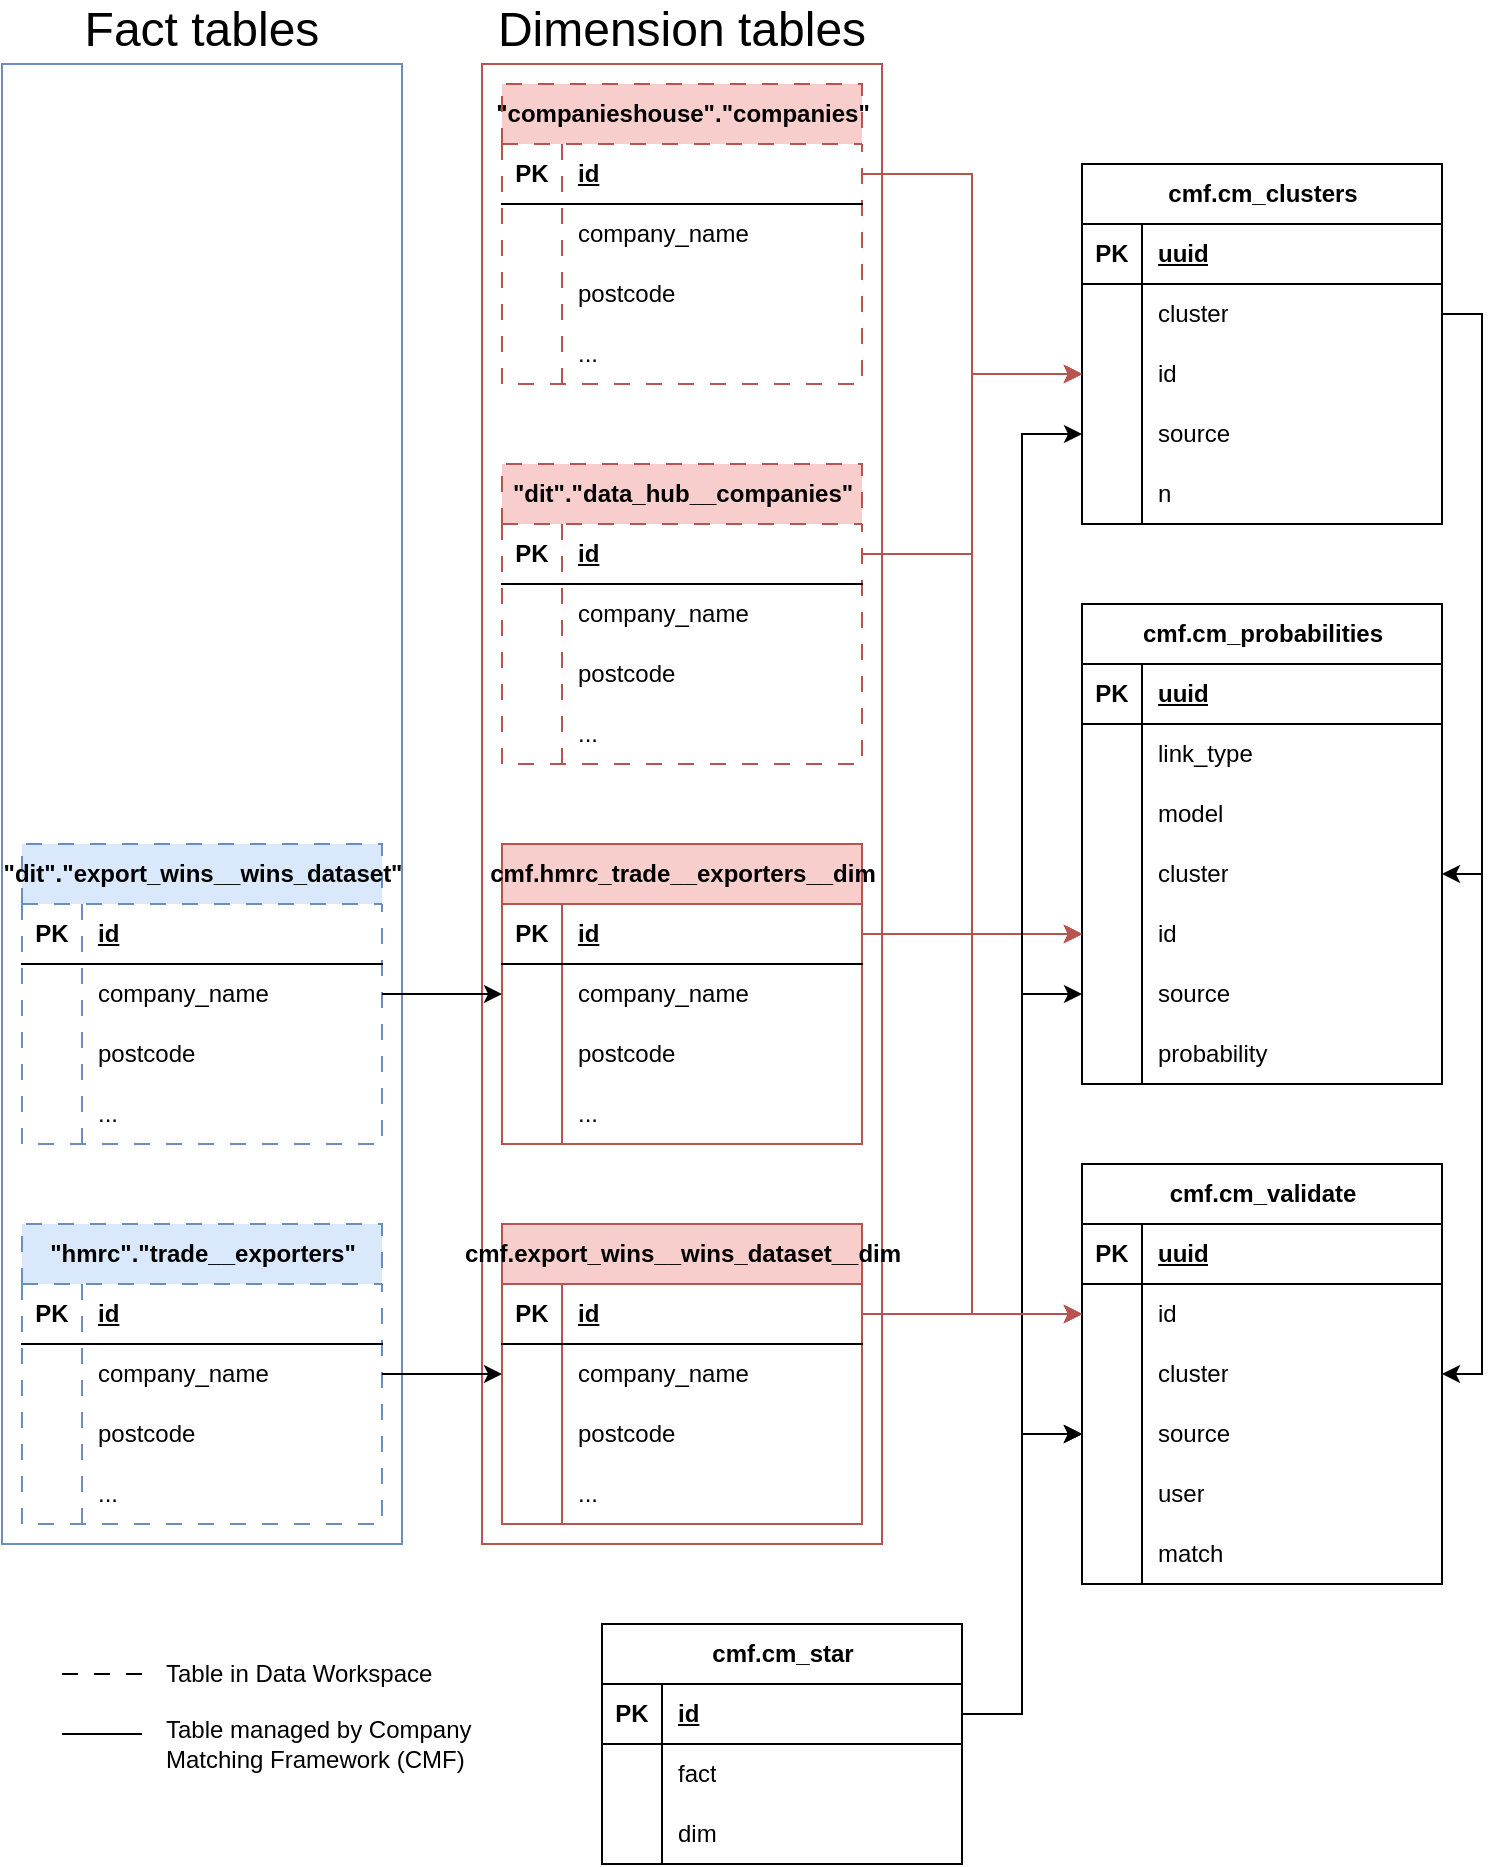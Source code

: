 <mxfile version="21.7.5" type="device" pages="4">
  <diagram id="xVqK9H9ax7eujqY11BDJ" name="erd">
    <mxGraphModel dx="2643" dy="924" grid="1" gridSize="10" guides="1" tooltips="1" connect="1" arrows="1" fold="1" page="1" pageScale="1" pageWidth="850" pageHeight="1100" math="0" shadow="0">
      <root>
        <mxCell id="0" />
        <mxCell id="1" parent="0" />
        <mxCell id="ySw613nxBhXynB6e0z_M-255" value="&lt;font style=&quot;font-size: 24px;&quot;&gt;Dimension tables&lt;/font&gt;" style="rounded=0;whiteSpace=wrap;html=1;fillColor=none;strokeColor=#b85450;align=center;labelPosition=center;verticalLabelPosition=top;verticalAlign=bottom;" vertex="1" parent="1">
          <mxGeometry x="-600" y="40" width="200" height="740" as="geometry" />
        </mxCell>
        <mxCell id="ySw613nxBhXynB6e0z_M-254" value="&lt;font style=&quot;font-size: 24px;&quot;&gt;Fact tables&lt;/font&gt;" style="rounded=0;whiteSpace=wrap;html=1;fillColor=none;strokeColor=#6c8ebf;align=center;labelPosition=center;verticalLabelPosition=top;verticalAlign=bottom;" vertex="1" parent="1">
          <mxGeometry x="-840" y="40" width="200" height="740" as="geometry" />
        </mxCell>
        <mxCell id="ySw613nxBhXynB6e0z_M-79" value="cmf.cm_star" style="shape=table;startSize=30;container=1;collapsible=1;childLayout=tableLayout;fixedRows=1;rowLines=0;fontStyle=1;align=center;resizeLast=1;html=1;" vertex="1" parent="1">
          <mxGeometry x="-540" y="820" width="180" height="120" as="geometry" />
        </mxCell>
        <mxCell id="ySw613nxBhXynB6e0z_M-80" value="" style="shape=tableRow;horizontal=0;startSize=0;swimlaneHead=0;swimlaneBody=0;fillColor=none;collapsible=0;dropTarget=0;points=[[0,0.5],[1,0.5]];portConstraint=eastwest;top=0;left=0;right=0;bottom=1;" vertex="1" parent="ySw613nxBhXynB6e0z_M-79">
          <mxGeometry y="30" width="180" height="30" as="geometry" />
        </mxCell>
        <mxCell id="ySw613nxBhXynB6e0z_M-81" value="PK" style="shape=partialRectangle;connectable=0;fillColor=none;top=0;left=0;bottom=0;right=0;fontStyle=1;overflow=hidden;whiteSpace=wrap;html=1;" vertex="1" parent="ySw613nxBhXynB6e0z_M-80">
          <mxGeometry width="30" height="30" as="geometry">
            <mxRectangle width="30" height="30" as="alternateBounds" />
          </mxGeometry>
        </mxCell>
        <mxCell id="ySw613nxBhXynB6e0z_M-82" value="id" style="shape=partialRectangle;connectable=0;fillColor=none;top=0;left=0;bottom=0;right=0;align=left;spacingLeft=6;fontStyle=5;overflow=hidden;whiteSpace=wrap;html=1;" vertex="1" parent="ySw613nxBhXynB6e0z_M-80">
          <mxGeometry x="30" width="150" height="30" as="geometry">
            <mxRectangle width="150" height="30" as="alternateBounds" />
          </mxGeometry>
        </mxCell>
        <mxCell id="ySw613nxBhXynB6e0z_M-83" value="" style="shape=tableRow;horizontal=0;startSize=0;swimlaneHead=0;swimlaneBody=0;fillColor=none;collapsible=0;dropTarget=0;points=[[0,0.5],[1,0.5]];portConstraint=eastwest;top=0;left=0;right=0;bottom=0;" vertex="1" parent="ySw613nxBhXynB6e0z_M-79">
          <mxGeometry y="60" width="180" height="30" as="geometry" />
        </mxCell>
        <mxCell id="ySw613nxBhXynB6e0z_M-84" value="" style="shape=partialRectangle;connectable=0;fillColor=none;top=0;left=0;bottom=0;right=0;editable=1;overflow=hidden;whiteSpace=wrap;html=1;" vertex="1" parent="ySw613nxBhXynB6e0z_M-83">
          <mxGeometry width="30" height="30" as="geometry">
            <mxRectangle width="30" height="30" as="alternateBounds" />
          </mxGeometry>
        </mxCell>
        <mxCell id="ySw613nxBhXynB6e0z_M-85" value="fact" style="shape=partialRectangle;connectable=0;fillColor=none;top=0;left=0;bottom=0;right=0;align=left;spacingLeft=6;overflow=hidden;whiteSpace=wrap;html=1;" vertex="1" parent="ySw613nxBhXynB6e0z_M-83">
          <mxGeometry x="30" width="150" height="30" as="geometry">
            <mxRectangle width="150" height="30" as="alternateBounds" />
          </mxGeometry>
        </mxCell>
        <mxCell id="ySw613nxBhXynB6e0z_M-86" value="" style="shape=tableRow;horizontal=0;startSize=0;swimlaneHead=0;swimlaneBody=0;fillColor=none;collapsible=0;dropTarget=0;points=[[0,0.5],[1,0.5]];portConstraint=eastwest;top=0;left=0;right=0;bottom=0;" vertex="1" parent="ySw613nxBhXynB6e0z_M-79">
          <mxGeometry y="90" width="180" height="30" as="geometry" />
        </mxCell>
        <mxCell id="ySw613nxBhXynB6e0z_M-87" value="" style="shape=partialRectangle;connectable=0;fillColor=none;top=0;left=0;bottom=0;right=0;editable=1;overflow=hidden;whiteSpace=wrap;html=1;" vertex="1" parent="ySw613nxBhXynB6e0z_M-86">
          <mxGeometry width="30" height="30" as="geometry">
            <mxRectangle width="30" height="30" as="alternateBounds" />
          </mxGeometry>
        </mxCell>
        <mxCell id="ySw613nxBhXynB6e0z_M-88" value="dim" style="shape=partialRectangle;connectable=0;fillColor=none;top=0;left=0;bottom=0;right=0;align=left;spacingLeft=6;overflow=hidden;whiteSpace=wrap;html=1;" vertex="1" parent="ySw613nxBhXynB6e0z_M-86">
          <mxGeometry x="30" width="150" height="30" as="geometry">
            <mxRectangle width="150" height="30" as="alternateBounds" />
          </mxGeometry>
        </mxCell>
        <mxCell id="ySw613nxBhXynB6e0z_M-92" value="cmf.cm_clusters" style="shape=table;startSize=30;container=1;collapsible=1;childLayout=tableLayout;fixedRows=1;rowLines=0;fontStyle=1;align=center;resizeLast=1;html=1;" vertex="1" parent="1">
          <mxGeometry x="-300" y="90" width="180" height="180" as="geometry" />
        </mxCell>
        <mxCell id="ySw613nxBhXynB6e0z_M-93" value="" style="shape=tableRow;horizontal=0;startSize=0;swimlaneHead=0;swimlaneBody=0;fillColor=none;collapsible=0;dropTarget=0;points=[[0,0.5],[1,0.5]];portConstraint=eastwest;top=0;left=0;right=0;bottom=1;" vertex="1" parent="ySw613nxBhXynB6e0z_M-92">
          <mxGeometry y="30" width="180" height="30" as="geometry" />
        </mxCell>
        <mxCell id="ySw613nxBhXynB6e0z_M-94" value="PK" style="shape=partialRectangle;connectable=0;fillColor=none;top=0;left=0;bottom=0;right=0;fontStyle=1;overflow=hidden;whiteSpace=wrap;html=1;" vertex="1" parent="ySw613nxBhXynB6e0z_M-93">
          <mxGeometry width="30" height="30" as="geometry">
            <mxRectangle width="30" height="30" as="alternateBounds" />
          </mxGeometry>
        </mxCell>
        <mxCell id="ySw613nxBhXynB6e0z_M-95" value="uuid" style="shape=partialRectangle;connectable=0;fillColor=none;top=0;left=0;bottom=0;right=0;align=left;spacingLeft=6;fontStyle=5;overflow=hidden;whiteSpace=wrap;html=1;" vertex="1" parent="ySw613nxBhXynB6e0z_M-93">
          <mxGeometry x="30" width="150" height="30" as="geometry">
            <mxRectangle width="150" height="30" as="alternateBounds" />
          </mxGeometry>
        </mxCell>
        <mxCell id="ySw613nxBhXynB6e0z_M-96" value="" style="shape=tableRow;horizontal=0;startSize=0;swimlaneHead=0;swimlaneBody=0;fillColor=none;collapsible=0;dropTarget=0;points=[[0,0.5],[1,0.5]];portConstraint=eastwest;top=0;left=0;right=0;bottom=0;" vertex="1" parent="ySw613nxBhXynB6e0z_M-92">
          <mxGeometry y="60" width="180" height="30" as="geometry" />
        </mxCell>
        <mxCell id="ySw613nxBhXynB6e0z_M-97" value="" style="shape=partialRectangle;connectable=0;fillColor=none;top=0;left=0;bottom=0;right=0;editable=1;overflow=hidden;whiteSpace=wrap;html=1;" vertex="1" parent="ySw613nxBhXynB6e0z_M-96">
          <mxGeometry width="30" height="30" as="geometry">
            <mxRectangle width="30" height="30" as="alternateBounds" />
          </mxGeometry>
        </mxCell>
        <mxCell id="ySw613nxBhXynB6e0z_M-98" value="cluster" style="shape=partialRectangle;connectable=0;fillColor=none;top=0;left=0;bottom=0;right=0;align=left;spacingLeft=6;overflow=hidden;whiteSpace=wrap;html=1;" vertex="1" parent="ySw613nxBhXynB6e0z_M-96">
          <mxGeometry x="30" width="150" height="30" as="geometry">
            <mxRectangle width="150" height="30" as="alternateBounds" />
          </mxGeometry>
        </mxCell>
        <mxCell id="ySw613nxBhXynB6e0z_M-99" value="" style="shape=tableRow;horizontal=0;startSize=0;swimlaneHead=0;swimlaneBody=0;fillColor=none;collapsible=0;dropTarget=0;points=[[0,0.5],[1,0.5]];portConstraint=eastwest;top=0;left=0;right=0;bottom=0;" vertex="1" parent="ySw613nxBhXynB6e0z_M-92">
          <mxGeometry y="90" width="180" height="30" as="geometry" />
        </mxCell>
        <mxCell id="ySw613nxBhXynB6e0z_M-100" value="" style="shape=partialRectangle;connectable=0;fillColor=none;top=0;left=0;bottom=0;right=0;editable=1;overflow=hidden;whiteSpace=wrap;html=1;" vertex="1" parent="ySw613nxBhXynB6e0z_M-99">
          <mxGeometry width="30" height="30" as="geometry">
            <mxRectangle width="30" height="30" as="alternateBounds" />
          </mxGeometry>
        </mxCell>
        <mxCell id="ySw613nxBhXynB6e0z_M-101" value="id" style="shape=partialRectangle;connectable=0;fillColor=none;top=0;left=0;bottom=0;right=0;align=left;spacingLeft=6;overflow=hidden;whiteSpace=wrap;html=1;" vertex="1" parent="ySw613nxBhXynB6e0z_M-99">
          <mxGeometry x="30" width="150" height="30" as="geometry">
            <mxRectangle width="150" height="30" as="alternateBounds" />
          </mxGeometry>
        </mxCell>
        <mxCell id="ySw613nxBhXynB6e0z_M-102" value="" style="shape=tableRow;horizontal=0;startSize=0;swimlaneHead=0;swimlaneBody=0;fillColor=none;collapsible=0;dropTarget=0;points=[[0,0.5],[1,0.5]];portConstraint=eastwest;top=0;left=0;right=0;bottom=0;" vertex="1" parent="ySw613nxBhXynB6e0z_M-92">
          <mxGeometry y="120" width="180" height="30" as="geometry" />
        </mxCell>
        <mxCell id="ySw613nxBhXynB6e0z_M-103" value="" style="shape=partialRectangle;connectable=0;fillColor=none;top=0;left=0;bottom=0;right=0;editable=1;overflow=hidden;whiteSpace=wrap;html=1;" vertex="1" parent="ySw613nxBhXynB6e0z_M-102">
          <mxGeometry width="30" height="30" as="geometry">
            <mxRectangle width="30" height="30" as="alternateBounds" />
          </mxGeometry>
        </mxCell>
        <mxCell id="ySw613nxBhXynB6e0z_M-104" value="source" style="shape=partialRectangle;connectable=0;fillColor=none;top=0;left=0;bottom=0;right=0;align=left;spacingLeft=6;overflow=hidden;whiteSpace=wrap;html=1;" vertex="1" parent="ySw613nxBhXynB6e0z_M-102">
          <mxGeometry x="30" width="150" height="30" as="geometry">
            <mxRectangle width="150" height="30" as="alternateBounds" />
          </mxGeometry>
        </mxCell>
        <mxCell id="ySw613nxBhXynB6e0z_M-163" value="" style="shape=tableRow;horizontal=0;startSize=0;swimlaneHead=0;swimlaneBody=0;fillColor=none;collapsible=0;dropTarget=0;points=[[0,0.5],[1,0.5]];portConstraint=eastwest;top=0;left=0;right=0;bottom=0;" vertex="1" parent="ySw613nxBhXynB6e0z_M-92">
          <mxGeometry y="150" width="180" height="30" as="geometry" />
        </mxCell>
        <mxCell id="ySw613nxBhXynB6e0z_M-164" value="" style="shape=partialRectangle;connectable=0;fillColor=none;top=0;left=0;bottom=0;right=0;editable=1;overflow=hidden;whiteSpace=wrap;html=1;" vertex="1" parent="ySw613nxBhXynB6e0z_M-163">
          <mxGeometry width="30" height="30" as="geometry">
            <mxRectangle width="30" height="30" as="alternateBounds" />
          </mxGeometry>
        </mxCell>
        <mxCell id="ySw613nxBhXynB6e0z_M-165" value="n" style="shape=partialRectangle;connectable=0;fillColor=none;top=0;left=0;bottom=0;right=0;align=left;spacingLeft=6;overflow=hidden;whiteSpace=wrap;html=1;" vertex="1" parent="ySw613nxBhXynB6e0z_M-163">
          <mxGeometry x="30" width="150" height="30" as="geometry">
            <mxRectangle width="150" height="30" as="alternateBounds" />
          </mxGeometry>
        </mxCell>
        <mxCell id="ySw613nxBhXynB6e0z_M-105" value="cmf.cm_probabilities" style="shape=table;startSize=30;container=1;collapsible=1;childLayout=tableLayout;fixedRows=1;rowLines=0;fontStyle=1;align=center;resizeLast=1;html=1;" vertex="1" parent="1">
          <mxGeometry x="-300" y="310" width="180" height="240" as="geometry" />
        </mxCell>
        <mxCell id="ySw613nxBhXynB6e0z_M-106" value="" style="shape=tableRow;horizontal=0;startSize=0;swimlaneHead=0;swimlaneBody=0;fillColor=none;collapsible=0;dropTarget=0;points=[[0,0.5],[1,0.5]];portConstraint=eastwest;top=0;left=0;right=0;bottom=1;" vertex="1" parent="ySw613nxBhXynB6e0z_M-105">
          <mxGeometry y="30" width="180" height="30" as="geometry" />
        </mxCell>
        <mxCell id="ySw613nxBhXynB6e0z_M-107" value="PK" style="shape=partialRectangle;connectable=0;fillColor=none;top=0;left=0;bottom=0;right=0;fontStyle=1;overflow=hidden;whiteSpace=wrap;html=1;" vertex="1" parent="ySw613nxBhXynB6e0z_M-106">
          <mxGeometry width="30" height="30" as="geometry">
            <mxRectangle width="30" height="30" as="alternateBounds" />
          </mxGeometry>
        </mxCell>
        <mxCell id="ySw613nxBhXynB6e0z_M-108" value="uuid" style="shape=partialRectangle;connectable=0;fillColor=none;top=0;left=0;bottom=0;right=0;align=left;spacingLeft=6;fontStyle=5;overflow=hidden;whiteSpace=wrap;html=1;" vertex="1" parent="ySw613nxBhXynB6e0z_M-106">
          <mxGeometry x="30" width="150" height="30" as="geometry">
            <mxRectangle width="150" height="30" as="alternateBounds" />
          </mxGeometry>
        </mxCell>
        <mxCell id="ySw613nxBhXynB6e0z_M-109" value="" style="shape=tableRow;horizontal=0;startSize=0;swimlaneHead=0;swimlaneBody=0;fillColor=none;collapsible=0;dropTarget=0;points=[[0,0.5],[1,0.5]];portConstraint=eastwest;top=0;left=0;right=0;bottom=0;" vertex="1" parent="ySw613nxBhXynB6e0z_M-105">
          <mxGeometry y="60" width="180" height="30" as="geometry" />
        </mxCell>
        <mxCell id="ySw613nxBhXynB6e0z_M-110" value="" style="shape=partialRectangle;connectable=0;fillColor=none;top=0;left=0;bottom=0;right=0;editable=1;overflow=hidden;whiteSpace=wrap;html=1;" vertex="1" parent="ySw613nxBhXynB6e0z_M-109">
          <mxGeometry width="30" height="30" as="geometry">
            <mxRectangle width="30" height="30" as="alternateBounds" />
          </mxGeometry>
        </mxCell>
        <mxCell id="ySw613nxBhXynB6e0z_M-111" value="link_type" style="shape=partialRectangle;connectable=0;fillColor=none;top=0;left=0;bottom=0;right=0;align=left;spacingLeft=6;overflow=hidden;whiteSpace=wrap;html=1;" vertex="1" parent="ySw613nxBhXynB6e0z_M-109">
          <mxGeometry x="30" width="150" height="30" as="geometry">
            <mxRectangle width="150" height="30" as="alternateBounds" />
          </mxGeometry>
        </mxCell>
        <mxCell id="ySw613nxBhXynB6e0z_M-112" value="" style="shape=tableRow;horizontal=0;startSize=0;swimlaneHead=0;swimlaneBody=0;fillColor=none;collapsible=0;dropTarget=0;points=[[0,0.5],[1,0.5]];portConstraint=eastwest;top=0;left=0;right=0;bottom=0;" vertex="1" parent="ySw613nxBhXynB6e0z_M-105">
          <mxGeometry y="90" width="180" height="30" as="geometry" />
        </mxCell>
        <mxCell id="ySw613nxBhXynB6e0z_M-113" value="" style="shape=partialRectangle;connectable=0;fillColor=none;top=0;left=0;bottom=0;right=0;editable=1;overflow=hidden;whiteSpace=wrap;html=1;" vertex="1" parent="ySw613nxBhXynB6e0z_M-112">
          <mxGeometry width="30" height="30" as="geometry">
            <mxRectangle width="30" height="30" as="alternateBounds" />
          </mxGeometry>
        </mxCell>
        <mxCell id="ySw613nxBhXynB6e0z_M-114" value="model" style="shape=partialRectangle;connectable=0;fillColor=none;top=0;left=0;bottom=0;right=0;align=left;spacingLeft=6;overflow=hidden;whiteSpace=wrap;html=1;" vertex="1" parent="ySw613nxBhXynB6e0z_M-112">
          <mxGeometry x="30" width="150" height="30" as="geometry">
            <mxRectangle width="150" height="30" as="alternateBounds" />
          </mxGeometry>
        </mxCell>
        <mxCell id="ySw613nxBhXynB6e0z_M-115" value="" style="shape=tableRow;horizontal=0;startSize=0;swimlaneHead=0;swimlaneBody=0;fillColor=none;collapsible=0;dropTarget=0;points=[[0,0.5],[1,0.5]];portConstraint=eastwest;top=0;left=0;right=0;bottom=0;" vertex="1" parent="ySw613nxBhXynB6e0z_M-105">
          <mxGeometry y="120" width="180" height="30" as="geometry" />
        </mxCell>
        <mxCell id="ySw613nxBhXynB6e0z_M-116" value="" style="shape=partialRectangle;connectable=0;fillColor=none;top=0;left=0;bottom=0;right=0;editable=1;overflow=hidden;whiteSpace=wrap;html=1;" vertex="1" parent="ySw613nxBhXynB6e0z_M-115">
          <mxGeometry width="30" height="30" as="geometry">
            <mxRectangle width="30" height="30" as="alternateBounds" />
          </mxGeometry>
        </mxCell>
        <mxCell id="ySw613nxBhXynB6e0z_M-117" value="cluster" style="shape=partialRectangle;connectable=0;fillColor=none;top=0;left=0;bottom=0;right=0;align=left;spacingLeft=6;overflow=hidden;whiteSpace=wrap;html=1;" vertex="1" parent="ySw613nxBhXynB6e0z_M-115">
          <mxGeometry x="30" width="150" height="30" as="geometry">
            <mxRectangle width="150" height="30" as="alternateBounds" />
          </mxGeometry>
        </mxCell>
        <mxCell id="ySw613nxBhXynB6e0z_M-148" value="" style="shape=tableRow;horizontal=0;startSize=0;swimlaneHead=0;swimlaneBody=0;fillColor=none;collapsible=0;dropTarget=0;points=[[0,0.5],[1,0.5]];portConstraint=eastwest;top=0;left=0;right=0;bottom=0;" vertex="1" parent="ySw613nxBhXynB6e0z_M-105">
          <mxGeometry y="150" width="180" height="30" as="geometry" />
        </mxCell>
        <mxCell id="ySw613nxBhXynB6e0z_M-149" value="" style="shape=partialRectangle;connectable=0;fillColor=none;top=0;left=0;bottom=0;right=0;editable=1;overflow=hidden;whiteSpace=wrap;html=1;" vertex="1" parent="ySw613nxBhXynB6e0z_M-148">
          <mxGeometry width="30" height="30" as="geometry">
            <mxRectangle width="30" height="30" as="alternateBounds" />
          </mxGeometry>
        </mxCell>
        <mxCell id="ySw613nxBhXynB6e0z_M-150" value="id" style="shape=partialRectangle;connectable=0;fillColor=none;top=0;left=0;bottom=0;right=0;align=left;spacingLeft=6;overflow=hidden;whiteSpace=wrap;html=1;" vertex="1" parent="ySw613nxBhXynB6e0z_M-148">
          <mxGeometry x="30" width="150" height="30" as="geometry">
            <mxRectangle width="150" height="30" as="alternateBounds" />
          </mxGeometry>
        </mxCell>
        <mxCell id="ySw613nxBhXynB6e0z_M-151" value="" style="shape=tableRow;horizontal=0;startSize=0;swimlaneHead=0;swimlaneBody=0;fillColor=none;collapsible=0;dropTarget=0;points=[[0,0.5],[1,0.5]];portConstraint=eastwest;top=0;left=0;right=0;bottom=0;" vertex="1" parent="ySw613nxBhXynB6e0z_M-105">
          <mxGeometry y="180" width="180" height="30" as="geometry" />
        </mxCell>
        <mxCell id="ySw613nxBhXynB6e0z_M-152" value="" style="shape=partialRectangle;connectable=0;fillColor=none;top=0;left=0;bottom=0;right=0;editable=1;overflow=hidden;whiteSpace=wrap;html=1;" vertex="1" parent="ySw613nxBhXynB6e0z_M-151">
          <mxGeometry width="30" height="30" as="geometry">
            <mxRectangle width="30" height="30" as="alternateBounds" />
          </mxGeometry>
        </mxCell>
        <mxCell id="ySw613nxBhXynB6e0z_M-153" value="source" style="shape=partialRectangle;connectable=0;fillColor=none;top=0;left=0;bottom=0;right=0;align=left;spacingLeft=6;overflow=hidden;whiteSpace=wrap;html=1;" vertex="1" parent="ySw613nxBhXynB6e0z_M-151">
          <mxGeometry x="30" width="150" height="30" as="geometry">
            <mxRectangle width="150" height="30" as="alternateBounds" />
          </mxGeometry>
        </mxCell>
        <mxCell id="ySw613nxBhXynB6e0z_M-154" value="" style="shape=tableRow;horizontal=0;startSize=0;swimlaneHead=0;swimlaneBody=0;fillColor=none;collapsible=0;dropTarget=0;points=[[0,0.5],[1,0.5]];portConstraint=eastwest;top=0;left=0;right=0;bottom=0;" vertex="1" parent="ySw613nxBhXynB6e0z_M-105">
          <mxGeometry y="210" width="180" height="30" as="geometry" />
        </mxCell>
        <mxCell id="ySw613nxBhXynB6e0z_M-155" value="" style="shape=partialRectangle;connectable=0;fillColor=none;top=0;left=0;bottom=0;right=0;editable=1;overflow=hidden;whiteSpace=wrap;html=1;" vertex="1" parent="ySw613nxBhXynB6e0z_M-154">
          <mxGeometry width="30" height="30" as="geometry">
            <mxRectangle width="30" height="30" as="alternateBounds" />
          </mxGeometry>
        </mxCell>
        <mxCell id="ySw613nxBhXynB6e0z_M-156" value="probability" style="shape=partialRectangle;connectable=0;fillColor=none;top=0;left=0;bottom=0;right=0;align=left;spacingLeft=6;overflow=hidden;whiteSpace=wrap;html=1;" vertex="1" parent="ySw613nxBhXynB6e0z_M-154">
          <mxGeometry x="30" width="150" height="30" as="geometry">
            <mxRectangle width="150" height="30" as="alternateBounds" />
          </mxGeometry>
        </mxCell>
        <mxCell id="ySw613nxBhXynB6e0z_M-118" value="cmf.cm_validate" style="shape=table;startSize=30;container=1;collapsible=1;childLayout=tableLayout;fixedRows=1;rowLines=0;fontStyle=1;align=center;resizeLast=1;html=1;" vertex="1" parent="1">
          <mxGeometry x="-300" y="590" width="180" height="210" as="geometry" />
        </mxCell>
        <mxCell id="ySw613nxBhXynB6e0z_M-119" value="" style="shape=tableRow;horizontal=0;startSize=0;swimlaneHead=0;swimlaneBody=0;fillColor=none;collapsible=0;dropTarget=0;points=[[0,0.5],[1,0.5]];portConstraint=eastwest;top=0;left=0;right=0;bottom=1;" vertex="1" parent="ySw613nxBhXynB6e0z_M-118">
          <mxGeometry y="30" width="180" height="30" as="geometry" />
        </mxCell>
        <mxCell id="ySw613nxBhXynB6e0z_M-120" value="PK" style="shape=partialRectangle;connectable=0;fillColor=none;top=0;left=0;bottom=0;right=0;fontStyle=1;overflow=hidden;whiteSpace=wrap;html=1;" vertex="1" parent="ySw613nxBhXynB6e0z_M-119">
          <mxGeometry width="30" height="30" as="geometry">
            <mxRectangle width="30" height="30" as="alternateBounds" />
          </mxGeometry>
        </mxCell>
        <mxCell id="ySw613nxBhXynB6e0z_M-121" value="uuid" style="shape=partialRectangle;connectable=0;fillColor=none;top=0;left=0;bottom=0;right=0;align=left;spacingLeft=6;fontStyle=5;overflow=hidden;whiteSpace=wrap;html=1;" vertex="1" parent="ySw613nxBhXynB6e0z_M-119">
          <mxGeometry x="30" width="150" height="30" as="geometry">
            <mxRectangle width="150" height="30" as="alternateBounds" />
          </mxGeometry>
        </mxCell>
        <mxCell id="ySw613nxBhXynB6e0z_M-122" value="" style="shape=tableRow;horizontal=0;startSize=0;swimlaneHead=0;swimlaneBody=0;fillColor=none;collapsible=0;dropTarget=0;points=[[0,0.5],[1,0.5]];portConstraint=eastwest;top=0;left=0;right=0;bottom=0;" vertex="1" parent="ySw613nxBhXynB6e0z_M-118">
          <mxGeometry y="60" width="180" height="30" as="geometry" />
        </mxCell>
        <mxCell id="ySw613nxBhXynB6e0z_M-123" value="" style="shape=partialRectangle;connectable=0;fillColor=none;top=0;left=0;bottom=0;right=0;editable=1;overflow=hidden;whiteSpace=wrap;html=1;" vertex="1" parent="ySw613nxBhXynB6e0z_M-122">
          <mxGeometry width="30" height="30" as="geometry">
            <mxRectangle width="30" height="30" as="alternateBounds" />
          </mxGeometry>
        </mxCell>
        <mxCell id="ySw613nxBhXynB6e0z_M-124" value="id" style="shape=partialRectangle;connectable=0;fillColor=none;top=0;left=0;bottom=0;right=0;align=left;spacingLeft=6;overflow=hidden;whiteSpace=wrap;html=1;" vertex="1" parent="ySw613nxBhXynB6e0z_M-122">
          <mxGeometry x="30" width="150" height="30" as="geometry">
            <mxRectangle width="150" height="30" as="alternateBounds" />
          </mxGeometry>
        </mxCell>
        <mxCell id="ySw613nxBhXynB6e0z_M-125" value="" style="shape=tableRow;horizontal=0;startSize=0;swimlaneHead=0;swimlaneBody=0;fillColor=none;collapsible=0;dropTarget=0;points=[[0,0.5],[1,0.5]];portConstraint=eastwest;top=0;left=0;right=0;bottom=0;" vertex="1" parent="ySw613nxBhXynB6e0z_M-118">
          <mxGeometry y="90" width="180" height="30" as="geometry" />
        </mxCell>
        <mxCell id="ySw613nxBhXynB6e0z_M-126" value="" style="shape=partialRectangle;connectable=0;fillColor=none;top=0;left=0;bottom=0;right=0;editable=1;overflow=hidden;whiteSpace=wrap;html=1;" vertex="1" parent="ySw613nxBhXynB6e0z_M-125">
          <mxGeometry width="30" height="30" as="geometry">
            <mxRectangle width="30" height="30" as="alternateBounds" />
          </mxGeometry>
        </mxCell>
        <mxCell id="ySw613nxBhXynB6e0z_M-127" value="cluster" style="shape=partialRectangle;connectable=0;fillColor=none;top=0;left=0;bottom=0;right=0;align=left;spacingLeft=6;overflow=hidden;whiteSpace=wrap;html=1;" vertex="1" parent="ySw613nxBhXynB6e0z_M-125">
          <mxGeometry x="30" width="150" height="30" as="geometry">
            <mxRectangle width="150" height="30" as="alternateBounds" />
          </mxGeometry>
        </mxCell>
        <mxCell id="ySw613nxBhXynB6e0z_M-128" value="" style="shape=tableRow;horizontal=0;startSize=0;swimlaneHead=0;swimlaneBody=0;fillColor=none;collapsible=0;dropTarget=0;points=[[0,0.5],[1,0.5]];portConstraint=eastwest;top=0;left=0;right=0;bottom=0;" vertex="1" parent="ySw613nxBhXynB6e0z_M-118">
          <mxGeometry y="120" width="180" height="30" as="geometry" />
        </mxCell>
        <mxCell id="ySw613nxBhXynB6e0z_M-129" value="" style="shape=partialRectangle;connectable=0;fillColor=none;top=0;left=0;bottom=0;right=0;editable=1;overflow=hidden;whiteSpace=wrap;html=1;" vertex="1" parent="ySw613nxBhXynB6e0z_M-128">
          <mxGeometry width="30" height="30" as="geometry">
            <mxRectangle width="30" height="30" as="alternateBounds" />
          </mxGeometry>
        </mxCell>
        <mxCell id="ySw613nxBhXynB6e0z_M-130" value="source" style="shape=partialRectangle;connectable=0;fillColor=none;top=0;left=0;bottom=0;right=0;align=left;spacingLeft=6;overflow=hidden;whiteSpace=wrap;html=1;" vertex="1" parent="ySw613nxBhXynB6e0z_M-128">
          <mxGeometry x="30" width="150" height="30" as="geometry">
            <mxRectangle width="150" height="30" as="alternateBounds" />
          </mxGeometry>
        </mxCell>
        <mxCell id="ySw613nxBhXynB6e0z_M-157" value="" style="shape=tableRow;horizontal=0;startSize=0;swimlaneHead=0;swimlaneBody=0;fillColor=none;collapsible=0;dropTarget=0;points=[[0,0.5],[1,0.5]];portConstraint=eastwest;top=0;left=0;right=0;bottom=0;" vertex="1" parent="ySw613nxBhXynB6e0z_M-118">
          <mxGeometry y="150" width="180" height="30" as="geometry" />
        </mxCell>
        <mxCell id="ySw613nxBhXynB6e0z_M-158" value="" style="shape=partialRectangle;connectable=0;fillColor=none;top=0;left=0;bottom=0;right=0;editable=1;overflow=hidden;whiteSpace=wrap;html=1;" vertex="1" parent="ySw613nxBhXynB6e0z_M-157">
          <mxGeometry width="30" height="30" as="geometry">
            <mxRectangle width="30" height="30" as="alternateBounds" />
          </mxGeometry>
        </mxCell>
        <mxCell id="ySw613nxBhXynB6e0z_M-159" value="user" style="shape=partialRectangle;connectable=0;fillColor=none;top=0;left=0;bottom=0;right=0;align=left;spacingLeft=6;overflow=hidden;whiteSpace=wrap;html=1;" vertex="1" parent="ySw613nxBhXynB6e0z_M-157">
          <mxGeometry x="30" width="150" height="30" as="geometry">
            <mxRectangle width="150" height="30" as="alternateBounds" />
          </mxGeometry>
        </mxCell>
        <mxCell id="ySw613nxBhXynB6e0z_M-160" value="" style="shape=tableRow;horizontal=0;startSize=0;swimlaneHead=0;swimlaneBody=0;fillColor=none;collapsible=0;dropTarget=0;points=[[0,0.5],[1,0.5]];portConstraint=eastwest;top=0;left=0;right=0;bottom=0;" vertex="1" parent="ySw613nxBhXynB6e0z_M-118">
          <mxGeometry y="180" width="180" height="30" as="geometry" />
        </mxCell>
        <mxCell id="ySw613nxBhXynB6e0z_M-161" value="" style="shape=partialRectangle;connectable=0;fillColor=none;top=0;left=0;bottom=0;right=0;editable=1;overflow=hidden;whiteSpace=wrap;html=1;" vertex="1" parent="ySw613nxBhXynB6e0z_M-160">
          <mxGeometry width="30" height="30" as="geometry">
            <mxRectangle width="30" height="30" as="alternateBounds" />
          </mxGeometry>
        </mxCell>
        <mxCell id="ySw613nxBhXynB6e0z_M-162" value="match" style="shape=partialRectangle;connectable=0;fillColor=none;top=0;left=0;bottom=0;right=0;align=left;spacingLeft=6;overflow=hidden;whiteSpace=wrap;html=1;" vertex="1" parent="ySw613nxBhXynB6e0z_M-160">
          <mxGeometry x="30" width="150" height="30" as="geometry">
            <mxRectangle width="150" height="30" as="alternateBounds" />
          </mxGeometry>
        </mxCell>
        <mxCell id="ySw613nxBhXynB6e0z_M-174" value="&quot;companieshouse&quot;.&quot;companies&quot;&#x9;" style="shape=table;startSize=30;container=1;collapsible=1;childLayout=tableLayout;fixedRows=1;rowLines=0;fontStyle=1;align=center;resizeLast=1;html=1;fillColor=#f8cecc;strokeColor=#b85450;dashed=1;dashPattern=8 8;" vertex="1" parent="1">
          <mxGeometry x="-590" y="50" width="180" height="150" as="geometry" />
        </mxCell>
        <mxCell id="ySw613nxBhXynB6e0z_M-175" value="" style="shape=tableRow;horizontal=0;startSize=0;swimlaneHead=0;swimlaneBody=0;fillColor=none;collapsible=0;dropTarget=0;points=[[0,0.5],[1,0.5]];portConstraint=eastwest;top=0;left=0;right=0;bottom=1;" vertex="1" parent="ySw613nxBhXynB6e0z_M-174">
          <mxGeometry y="30" width="180" height="30" as="geometry" />
        </mxCell>
        <mxCell id="ySw613nxBhXynB6e0z_M-176" value="PK" style="shape=partialRectangle;connectable=0;fillColor=none;top=0;left=0;bottom=0;right=0;fontStyle=1;overflow=hidden;whiteSpace=wrap;html=1;" vertex="1" parent="ySw613nxBhXynB6e0z_M-175">
          <mxGeometry width="30" height="30" as="geometry">
            <mxRectangle width="30" height="30" as="alternateBounds" />
          </mxGeometry>
        </mxCell>
        <mxCell id="ySw613nxBhXynB6e0z_M-177" value="id" style="shape=partialRectangle;connectable=0;fillColor=none;top=0;left=0;bottom=0;right=0;align=left;spacingLeft=6;fontStyle=5;overflow=hidden;whiteSpace=wrap;html=1;" vertex="1" parent="ySw613nxBhXynB6e0z_M-175">
          <mxGeometry x="30" width="150" height="30" as="geometry">
            <mxRectangle width="150" height="30" as="alternateBounds" />
          </mxGeometry>
        </mxCell>
        <mxCell id="ySw613nxBhXynB6e0z_M-178" value="" style="shape=tableRow;horizontal=0;startSize=0;swimlaneHead=0;swimlaneBody=0;fillColor=none;collapsible=0;dropTarget=0;points=[[0,0.5],[1,0.5]];portConstraint=eastwest;top=0;left=0;right=0;bottom=0;" vertex="1" parent="ySw613nxBhXynB6e0z_M-174">
          <mxGeometry y="60" width="180" height="30" as="geometry" />
        </mxCell>
        <mxCell id="ySw613nxBhXynB6e0z_M-179" value="" style="shape=partialRectangle;connectable=0;fillColor=none;top=0;left=0;bottom=0;right=0;editable=1;overflow=hidden;whiteSpace=wrap;html=1;" vertex="1" parent="ySw613nxBhXynB6e0z_M-178">
          <mxGeometry width="30" height="30" as="geometry">
            <mxRectangle width="30" height="30" as="alternateBounds" />
          </mxGeometry>
        </mxCell>
        <mxCell id="ySw613nxBhXynB6e0z_M-180" value="company_name" style="shape=partialRectangle;connectable=0;fillColor=none;top=0;left=0;bottom=0;right=0;align=left;spacingLeft=6;overflow=hidden;whiteSpace=wrap;html=1;" vertex="1" parent="ySw613nxBhXynB6e0z_M-178">
          <mxGeometry x="30" width="150" height="30" as="geometry">
            <mxRectangle width="150" height="30" as="alternateBounds" />
          </mxGeometry>
        </mxCell>
        <mxCell id="ySw613nxBhXynB6e0z_M-181" value="" style="shape=tableRow;horizontal=0;startSize=0;swimlaneHead=0;swimlaneBody=0;fillColor=none;collapsible=0;dropTarget=0;points=[[0,0.5],[1,0.5]];portConstraint=eastwest;top=0;left=0;right=0;bottom=0;" vertex="1" parent="ySw613nxBhXynB6e0z_M-174">
          <mxGeometry y="90" width="180" height="30" as="geometry" />
        </mxCell>
        <mxCell id="ySw613nxBhXynB6e0z_M-182" value="" style="shape=partialRectangle;connectable=0;fillColor=none;top=0;left=0;bottom=0;right=0;editable=1;overflow=hidden;whiteSpace=wrap;html=1;" vertex="1" parent="ySw613nxBhXynB6e0z_M-181">
          <mxGeometry width="30" height="30" as="geometry">
            <mxRectangle width="30" height="30" as="alternateBounds" />
          </mxGeometry>
        </mxCell>
        <mxCell id="ySw613nxBhXynB6e0z_M-183" value="postcode" style="shape=partialRectangle;connectable=0;fillColor=none;top=0;left=0;bottom=0;right=0;align=left;spacingLeft=6;overflow=hidden;whiteSpace=wrap;html=1;" vertex="1" parent="ySw613nxBhXynB6e0z_M-181">
          <mxGeometry x="30" width="150" height="30" as="geometry">
            <mxRectangle width="150" height="30" as="alternateBounds" />
          </mxGeometry>
        </mxCell>
        <mxCell id="ySw613nxBhXynB6e0z_M-184" value="" style="shape=tableRow;horizontal=0;startSize=0;swimlaneHead=0;swimlaneBody=0;fillColor=none;collapsible=0;dropTarget=0;points=[[0,0.5],[1,0.5]];portConstraint=eastwest;top=0;left=0;right=0;bottom=0;" vertex="1" parent="ySw613nxBhXynB6e0z_M-174">
          <mxGeometry y="120" width="180" height="30" as="geometry" />
        </mxCell>
        <mxCell id="ySw613nxBhXynB6e0z_M-185" value="" style="shape=partialRectangle;connectable=0;fillColor=none;top=0;left=0;bottom=0;right=0;editable=1;overflow=hidden;whiteSpace=wrap;html=1;" vertex="1" parent="ySw613nxBhXynB6e0z_M-184">
          <mxGeometry width="30" height="30" as="geometry">
            <mxRectangle width="30" height="30" as="alternateBounds" />
          </mxGeometry>
        </mxCell>
        <mxCell id="ySw613nxBhXynB6e0z_M-186" value="..." style="shape=partialRectangle;connectable=0;fillColor=none;top=0;left=0;bottom=0;right=0;align=left;spacingLeft=6;overflow=hidden;whiteSpace=wrap;html=1;" vertex="1" parent="ySw613nxBhXynB6e0z_M-184">
          <mxGeometry x="30" width="150" height="30" as="geometry">
            <mxRectangle width="150" height="30" as="alternateBounds" />
          </mxGeometry>
        </mxCell>
        <mxCell id="ySw613nxBhXynB6e0z_M-187" value="&quot;dit&quot;.&quot;data_hub__companies&quot;&#x9;" style="shape=table;startSize=30;container=1;collapsible=1;childLayout=tableLayout;fixedRows=1;rowLines=0;fontStyle=1;align=center;resizeLast=1;html=1;fillColor=#f8cecc;strokeColor=#b85450;dashed=1;dashPattern=8 8;" vertex="1" parent="1">
          <mxGeometry x="-590" y="240" width="180" height="150" as="geometry" />
        </mxCell>
        <mxCell id="ySw613nxBhXynB6e0z_M-188" value="" style="shape=tableRow;horizontal=0;startSize=0;swimlaneHead=0;swimlaneBody=0;fillColor=none;collapsible=0;dropTarget=0;points=[[0,0.5],[1,0.5]];portConstraint=eastwest;top=0;left=0;right=0;bottom=1;" vertex="1" parent="ySw613nxBhXynB6e0z_M-187">
          <mxGeometry y="30" width="180" height="30" as="geometry" />
        </mxCell>
        <mxCell id="ySw613nxBhXynB6e0z_M-189" value="PK" style="shape=partialRectangle;connectable=0;fillColor=none;top=0;left=0;bottom=0;right=0;fontStyle=1;overflow=hidden;whiteSpace=wrap;html=1;" vertex="1" parent="ySw613nxBhXynB6e0z_M-188">
          <mxGeometry width="30" height="30" as="geometry">
            <mxRectangle width="30" height="30" as="alternateBounds" />
          </mxGeometry>
        </mxCell>
        <mxCell id="ySw613nxBhXynB6e0z_M-190" value="id" style="shape=partialRectangle;connectable=0;fillColor=none;top=0;left=0;bottom=0;right=0;align=left;spacingLeft=6;fontStyle=5;overflow=hidden;whiteSpace=wrap;html=1;" vertex="1" parent="ySw613nxBhXynB6e0z_M-188">
          <mxGeometry x="30" width="150" height="30" as="geometry">
            <mxRectangle width="150" height="30" as="alternateBounds" />
          </mxGeometry>
        </mxCell>
        <mxCell id="ySw613nxBhXynB6e0z_M-191" value="" style="shape=tableRow;horizontal=0;startSize=0;swimlaneHead=0;swimlaneBody=0;fillColor=none;collapsible=0;dropTarget=0;points=[[0,0.5],[1,0.5]];portConstraint=eastwest;top=0;left=0;right=0;bottom=0;" vertex="1" parent="ySw613nxBhXynB6e0z_M-187">
          <mxGeometry y="60" width="180" height="30" as="geometry" />
        </mxCell>
        <mxCell id="ySw613nxBhXynB6e0z_M-192" value="" style="shape=partialRectangle;connectable=0;fillColor=none;top=0;left=0;bottom=0;right=0;editable=1;overflow=hidden;whiteSpace=wrap;html=1;" vertex="1" parent="ySw613nxBhXynB6e0z_M-191">
          <mxGeometry width="30" height="30" as="geometry">
            <mxRectangle width="30" height="30" as="alternateBounds" />
          </mxGeometry>
        </mxCell>
        <mxCell id="ySw613nxBhXynB6e0z_M-193" value="company_name" style="shape=partialRectangle;connectable=0;fillColor=none;top=0;left=0;bottom=0;right=0;align=left;spacingLeft=6;overflow=hidden;whiteSpace=wrap;html=1;" vertex="1" parent="ySw613nxBhXynB6e0z_M-191">
          <mxGeometry x="30" width="150" height="30" as="geometry">
            <mxRectangle width="150" height="30" as="alternateBounds" />
          </mxGeometry>
        </mxCell>
        <mxCell id="ySw613nxBhXynB6e0z_M-194" value="" style="shape=tableRow;horizontal=0;startSize=0;swimlaneHead=0;swimlaneBody=0;fillColor=none;collapsible=0;dropTarget=0;points=[[0,0.5],[1,0.5]];portConstraint=eastwest;top=0;left=0;right=0;bottom=0;" vertex="1" parent="ySw613nxBhXynB6e0z_M-187">
          <mxGeometry y="90" width="180" height="30" as="geometry" />
        </mxCell>
        <mxCell id="ySw613nxBhXynB6e0z_M-195" value="" style="shape=partialRectangle;connectable=0;fillColor=none;top=0;left=0;bottom=0;right=0;editable=1;overflow=hidden;whiteSpace=wrap;html=1;" vertex="1" parent="ySw613nxBhXynB6e0z_M-194">
          <mxGeometry width="30" height="30" as="geometry">
            <mxRectangle width="30" height="30" as="alternateBounds" />
          </mxGeometry>
        </mxCell>
        <mxCell id="ySw613nxBhXynB6e0z_M-196" value="postcode" style="shape=partialRectangle;connectable=0;fillColor=none;top=0;left=0;bottom=0;right=0;align=left;spacingLeft=6;overflow=hidden;whiteSpace=wrap;html=1;" vertex="1" parent="ySw613nxBhXynB6e0z_M-194">
          <mxGeometry x="30" width="150" height="30" as="geometry">
            <mxRectangle width="150" height="30" as="alternateBounds" />
          </mxGeometry>
        </mxCell>
        <mxCell id="ySw613nxBhXynB6e0z_M-197" value="" style="shape=tableRow;horizontal=0;startSize=0;swimlaneHead=0;swimlaneBody=0;fillColor=none;collapsible=0;dropTarget=0;points=[[0,0.5],[1,0.5]];portConstraint=eastwest;top=0;left=0;right=0;bottom=0;" vertex="1" parent="ySw613nxBhXynB6e0z_M-187">
          <mxGeometry y="120" width="180" height="30" as="geometry" />
        </mxCell>
        <mxCell id="ySw613nxBhXynB6e0z_M-198" value="" style="shape=partialRectangle;connectable=0;fillColor=none;top=0;left=0;bottom=0;right=0;editable=1;overflow=hidden;whiteSpace=wrap;html=1;" vertex="1" parent="ySw613nxBhXynB6e0z_M-197">
          <mxGeometry width="30" height="30" as="geometry">
            <mxRectangle width="30" height="30" as="alternateBounds" />
          </mxGeometry>
        </mxCell>
        <mxCell id="ySw613nxBhXynB6e0z_M-199" value="..." style="shape=partialRectangle;connectable=0;fillColor=none;top=0;left=0;bottom=0;right=0;align=left;spacingLeft=6;overflow=hidden;whiteSpace=wrap;html=1;" vertex="1" parent="ySw613nxBhXynB6e0z_M-197">
          <mxGeometry x="30" width="150" height="30" as="geometry">
            <mxRectangle width="150" height="30" as="alternateBounds" />
          </mxGeometry>
        </mxCell>
        <mxCell id="ySw613nxBhXynB6e0z_M-200" value="cmf.hmrc_trade__exporters__dim" style="shape=table;startSize=30;container=1;collapsible=1;childLayout=tableLayout;fixedRows=1;rowLines=0;fontStyle=1;align=center;resizeLast=1;html=1;fillColor=#f8cecc;strokeColor=#b85450;" vertex="1" parent="1">
          <mxGeometry x="-590" y="430" width="180" height="150" as="geometry" />
        </mxCell>
        <mxCell id="ySw613nxBhXynB6e0z_M-201" value="" style="shape=tableRow;horizontal=0;startSize=0;swimlaneHead=0;swimlaneBody=0;fillColor=none;collapsible=0;dropTarget=0;points=[[0,0.5],[1,0.5]];portConstraint=eastwest;top=0;left=0;right=0;bottom=1;" vertex="1" parent="ySw613nxBhXynB6e0z_M-200">
          <mxGeometry y="30" width="180" height="30" as="geometry" />
        </mxCell>
        <mxCell id="ySw613nxBhXynB6e0z_M-202" value="PK" style="shape=partialRectangle;connectable=0;fillColor=none;top=0;left=0;bottom=0;right=0;fontStyle=1;overflow=hidden;whiteSpace=wrap;html=1;" vertex="1" parent="ySw613nxBhXynB6e0z_M-201">
          <mxGeometry width="30" height="30" as="geometry">
            <mxRectangle width="30" height="30" as="alternateBounds" />
          </mxGeometry>
        </mxCell>
        <mxCell id="ySw613nxBhXynB6e0z_M-203" value="id" style="shape=partialRectangle;connectable=0;fillColor=none;top=0;left=0;bottom=0;right=0;align=left;spacingLeft=6;fontStyle=5;overflow=hidden;whiteSpace=wrap;html=1;" vertex="1" parent="ySw613nxBhXynB6e0z_M-201">
          <mxGeometry x="30" width="150" height="30" as="geometry">
            <mxRectangle width="150" height="30" as="alternateBounds" />
          </mxGeometry>
        </mxCell>
        <mxCell id="ySw613nxBhXynB6e0z_M-204" value="" style="shape=tableRow;horizontal=0;startSize=0;swimlaneHead=0;swimlaneBody=0;fillColor=none;collapsible=0;dropTarget=0;points=[[0,0.5],[1,0.5]];portConstraint=eastwest;top=0;left=0;right=0;bottom=0;" vertex="1" parent="ySw613nxBhXynB6e0z_M-200">
          <mxGeometry y="60" width="180" height="30" as="geometry" />
        </mxCell>
        <mxCell id="ySw613nxBhXynB6e0z_M-205" value="" style="shape=partialRectangle;connectable=0;fillColor=none;top=0;left=0;bottom=0;right=0;editable=1;overflow=hidden;whiteSpace=wrap;html=1;" vertex="1" parent="ySw613nxBhXynB6e0z_M-204">
          <mxGeometry width="30" height="30" as="geometry">
            <mxRectangle width="30" height="30" as="alternateBounds" />
          </mxGeometry>
        </mxCell>
        <mxCell id="ySw613nxBhXynB6e0z_M-206" value="company_name" style="shape=partialRectangle;connectable=0;fillColor=none;top=0;left=0;bottom=0;right=0;align=left;spacingLeft=6;overflow=hidden;whiteSpace=wrap;html=1;" vertex="1" parent="ySw613nxBhXynB6e0z_M-204">
          <mxGeometry x="30" width="150" height="30" as="geometry">
            <mxRectangle width="150" height="30" as="alternateBounds" />
          </mxGeometry>
        </mxCell>
        <mxCell id="ySw613nxBhXynB6e0z_M-207" value="" style="shape=tableRow;horizontal=0;startSize=0;swimlaneHead=0;swimlaneBody=0;fillColor=none;collapsible=0;dropTarget=0;points=[[0,0.5],[1,0.5]];portConstraint=eastwest;top=0;left=0;right=0;bottom=0;" vertex="1" parent="ySw613nxBhXynB6e0z_M-200">
          <mxGeometry y="90" width="180" height="30" as="geometry" />
        </mxCell>
        <mxCell id="ySw613nxBhXynB6e0z_M-208" value="" style="shape=partialRectangle;connectable=0;fillColor=none;top=0;left=0;bottom=0;right=0;editable=1;overflow=hidden;whiteSpace=wrap;html=1;" vertex="1" parent="ySw613nxBhXynB6e0z_M-207">
          <mxGeometry width="30" height="30" as="geometry">
            <mxRectangle width="30" height="30" as="alternateBounds" />
          </mxGeometry>
        </mxCell>
        <mxCell id="ySw613nxBhXynB6e0z_M-209" value="postcode" style="shape=partialRectangle;connectable=0;fillColor=none;top=0;left=0;bottom=0;right=0;align=left;spacingLeft=6;overflow=hidden;whiteSpace=wrap;html=1;" vertex="1" parent="ySw613nxBhXynB6e0z_M-207">
          <mxGeometry x="30" width="150" height="30" as="geometry">
            <mxRectangle width="150" height="30" as="alternateBounds" />
          </mxGeometry>
        </mxCell>
        <mxCell id="ySw613nxBhXynB6e0z_M-210" value="" style="shape=tableRow;horizontal=0;startSize=0;swimlaneHead=0;swimlaneBody=0;fillColor=none;collapsible=0;dropTarget=0;points=[[0,0.5],[1,0.5]];portConstraint=eastwest;top=0;left=0;right=0;bottom=0;" vertex="1" parent="ySw613nxBhXynB6e0z_M-200">
          <mxGeometry y="120" width="180" height="30" as="geometry" />
        </mxCell>
        <mxCell id="ySw613nxBhXynB6e0z_M-211" value="" style="shape=partialRectangle;connectable=0;fillColor=none;top=0;left=0;bottom=0;right=0;editable=1;overflow=hidden;whiteSpace=wrap;html=1;" vertex="1" parent="ySw613nxBhXynB6e0z_M-210">
          <mxGeometry width="30" height="30" as="geometry">
            <mxRectangle width="30" height="30" as="alternateBounds" />
          </mxGeometry>
        </mxCell>
        <mxCell id="ySw613nxBhXynB6e0z_M-212" value="..." style="shape=partialRectangle;connectable=0;fillColor=none;top=0;left=0;bottom=0;right=0;align=left;spacingLeft=6;overflow=hidden;whiteSpace=wrap;html=1;" vertex="1" parent="ySw613nxBhXynB6e0z_M-210">
          <mxGeometry x="30" width="150" height="30" as="geometry">
            <mxRectangle width="150" height="30" as="alternateBounds" />
          </mxGeometry>
        </mxCell>
        <mxCell id="ySw613nxBhXynB6e0z_M-213" value="cmf.export_wins__wins_dataset__dim" style="shape=table;startSize=30;container=1;collapsible=1;childLayout=tableLayout;fixedRows=1;rowLines=0;fontStyle=1;align=center;resizeLast=1;html=1;fillColor=#f8cecc;strokeColor=#b85450;" vertex="1" parent="1">
          <mxGeometry x="-590" y="620" width="180" height="150" as="geometry" />
        </mxCell>
        <mxCell id="ySw613nxBhXynB6e0z_M-214" value="" style="shape=tableRow;horizontal=0;startSize=0;swimlaneHead=0;swimlaneBody=0;fillColor=none;collapsible=0;dropTarget=0;points=[[0,0.5],[1,0.5]];portConstraint=eastwest;top=0;left=0;right=0;bottom=1;" vertex="1" parent="ySw613nxBhXynB6e0z_M-213">
          <mxGeometry y="30" width="180" height="30" as="geometry" />
        </mxCell>
        <mxCell id="ySw613nxBhXynB6e0z_M-215" value="PK" style="shape=partialRectangle;connectable=0;fillColor=none;top=0;left=0;bottom=0;right=0;fontStyle=1;overflow=hidden;whiteSpace=wrap;html=1;" vertex="1" parent="ySw613nxBhXynB6e0z_M-214">
          <mxGeometry width="30" height="30" as="geometry">
            <mxRectangle width="30" height="30" as="alternateBounds" />
          </mxGeometry>
        </mxCell>
        <mxCell id="ySw613nxBhXynB6e0z_M-216" value="id" style="shape=partialRectangle;connectable=0;fillColor=none;top=0;left=0;bottom=0;right=0;align=left;spacingLeft=6;fontStyle=5;overflow=hidden;whiteSpace=wrap;html=1;" vertex="1" parent="ySw613nxBhXynB6e0z_M-214">
          <mxGeometry x="30" width="150" height="30" as="geometry">
            <mxRectangle width="150" height="30" as="alternateBounds" />
          </mxGeometry>
        </mxCell>
        <mxCell id="ySw613nxBhXynB6e0z_M-217" value="" style="shape=tableRow;horizontal=0;startSize=0;swimlaneHead=0;swimlaneBody=0;fillColor=none;collapsible=0;dropTarget=0;points=[[0,0.5],[1,0.5]];portConstraint=eastwest;top=0;left=0;right=0;bottom=0;" vertex="1" parent="ySw613nxBhXynB6e0z_M-213">
          <mxGeometry y="60" width="180" height="30" as="geometry" />
        </mxCell>
        <mxCell id="ySw613nxBhXynB6e0z_M-218" value="" style="shape=partialRectangle;connectable=0;fillColor=none;top=0;left=0;bottom=0;right=0;editable=1;overflow=hidden;whiteSpace=wrap;html=1;" vertex="1" parent="ySw613nxBhXynB6e0z_M-217">
          <mxGeometry width="30" height="30" as="geometry">
            <mxRectangle width="30" height="30" as="alternateBounds" />
          </mxGeometry>
        </mxCell>
        <mxCell id="ySw613nxBhXynB6e0z_M-219" value="company_name" style="shape=partialRectangle;connectable=0;fillColor=none;top=0;left=0;bottom=0;right=0;align=left;spacingLeft=6;overflow=hidden;whiteSpace=wrap;html=1;" vertex="1" parent="ySw613nxBhXynB6e0z_M-217">
          <mxGeometry x="30" width="150" height="30" as="geometry">
            <mxRectangle width="150" height="30" as="alternateBounds" />
          </mxGeometry>
        </mxCell>
        <mxCell id="ySw613nxBhXynB6e0z_M-220" value="" style="shape=tableRow;horizontal=0;startSize=0;swimlaneHead=0;swimlaneBody=0;fillColor=none;collapsible=0;dropTarget=0;points=[[0,0.5],[1,0.5]];portConstraint=eastwest;top=0;left=0;right=0;bottom=0;" vertex="1" parent="ySw613nxBhXynB6e0z_M-213">
          <mxGeometry y="90" width="180" height="30" as="geometry" />
        </mxCell>
        <mxCell id="ySw613nxBhXynB6e0z_M-221" value="" style="shape=partialRectangle;connectable=0;fillColor=none;top=0;left=0;bottom=0;right=0;editable=1;overflow=hidden;whiteSpace=wrap;html=1;" vertex="1" parent="ySw613nxBhXynB6e0z_M-220">
          <mxGeometry width="30" height="30" as="geometry">
            <mxRectangle width="30" height="30" as="alternateBounds" />
          </mxGeometry>
        </mxCell>
        <mxCell id="ySw613nxBhXynB6e0z_M-222" value="postcode" style="shape=partialRectangle;connectable=0;fillColor=none;top=0;left=0;bottom=0;right=0;align=left;spacingLeft=6;overflow=hidden;whiteSpace=wrap;html=1;" vertex="1" parent="ySw613nxBhXynB6e0z_M-220">
          <mxGeometry x="30" width="150" height="30" as="geometry">
            <mxRectangle width="150" height="30" as="alternateBounds" />
          </mxGeometry>
        </mxCell>
        <mxCell id="ySw613nxBhXynB6e0z_M-223" value="" style="shape=tableRow;horizontal=0;startSize=0;swimlaneHead=0;swimlaneBody=0;fillColor=none;collapsible=0;dropTarget=0;points=[[0,0.5],[1,0.5]];portConstraint=eastwest;top=0;left=0;right=0;bottom=0;" vertex="1" parent="ySw613nxBhXynB6e0z_M-213">
          <mxGeometry y="120" width="180" height="30" as="geometry" />
        </mxCell>
        <mxCell id="ySw613nxBhXynB6e0z_M-224" value="" style="shape=partialRectangle;connectable=0;fillColor=none;top=0;left=0;bottom=0;right=0;editable=1;overflow=hidden;whiteSpace=wrap;html=1;" vertex="1" parent="ySw613nxBhXynB6e0z_M-223">
          <mxGeometry width="30" height="30" as="geometry">
            <mxRectangle width="30" height="30" as="alternateBounds" />
          </mxGeometry>
        </mxCell>
        <mxCell id="ySw613nxBhXynB6e0z_M-225" value="..." style="shape=partialRectangle;connectable=0;fillColor=none;top=0;left=0;bottom=0;right=0;align=left;spacingLeft=6;overflow=hidden;whiteSpace=wrap;html=1;" vertex="1" parent="ySw613nxBhXynB6e0z_M-223">
          <mxGeometry x="30" width="150" height="30" as="geometry">
            <mxRectangle width="150" height="30" as="alternateBounds" />
          </mxGeometry>
        </mxCell>
        <mxCell id="ySw613nxBhXynB6e0z_M-227" value="&quot;dit&quot;.&quot;export_wins__wins_dataset&quot;&#x9;" style="shape=table;startSize=30;container=1;collapsible=1;childLayout=tableLayout;fixedRows=1;rowLines=0;fontStyle=1;align=center;resizeLast=1;html=1;fillColor=#dae8fc;strokeColor=#6c8ebf;dashed=1;dashPattern=8 8;" vertex="1" parent="1">
          <mxGeometry x="-830" y="430" width="180" height="150" as="geometry" />
        </mxCell>
        <mxCell id="ySw613nxBhXynB6e0z_M-228" value="" style="shape=tableRow;horizontal=0;startSize=0;swimlaneHead=0;swimlaneBody=0;fillColor=none;collapsible=0;dropTarget=0;points=[[0,0.5],[1,0.5]];portConstraint=eastwest;top=0;left=0;right=0;bottom=1;" vertex="1" parent="ySw613nxBhXynB6e0z_M-227">
          <mxGeometry y="30" width="180" height="30" as="geometry" />
        </mxCell>
        <mxCell id="ySw613nxBhXynB6e0z_M-229" value="PK" style="shape=partialRectangle;connectable=0;fillColor=none;top=0;left=0;bottom=0;right=0;fontStyle=1;overflow=hidden;whiteSpace=wrap;html=1;" vertex="1" parent="ySw613nxBhXynB6e0z_M-228">
          <mxGeometry width="30" height="30" as="geometry">
            <mxRectangle width="30" height="30" as="alternateBounds" />
          </mxGeometry>
        </mxCell>
        <mxCell id="ySw613nxBhXynB6e0z_M-230" value="id" style="shape=partialRectangle;connectable=0;fillColor=none;top=0;left=0;bottom=0;right=0;align=left;spacingLeft=6;fontStyle=5;overflow=hidden;whiteSpace=wrap;html=1;" vertex="1" parent="ySw613nxBhXynB6e0z_M-228">
          <mxGeometry x="30" width="150" height="30" as="geometry">
            <mxRectangle width="150" height="30" as="alternateBounds" />
          </mxGeometry>
        </mxCell>
        <mxCell id="ySw613nxBhXynB6e0z_M-231" value="" style="shape=tableRow;horizontal=0;startSize=0;swimlaneHead=0;swimlaneBody=0;fillColor=none;collapsible=0;dropTarget=0;points=[[0,0.5],[1,0.5]];portConstraint=eastwest;top=0;left=0;right=0;bottom=0;" vertex="1" parent="ySw613nxBhXynB6e0z_M-227">
          <mxGeometry y="60" width="180" height="30" as="geometry" />
        </mxCell>
        <mxCell id="ySw613nxBhXynB6e0z_M-232" value="" style="shape=partialRectangle;connectable=0;fillColor=none;top=0;left=0;bottom=0;right=0;editable=1;overflow=hidden;whiteSpace=wrap;html=1;" vertex="1" parent="ySw613nxBhXynB6e0z_M-231">
          <mxGeometry width="30" height="30" as="geometry">
            <mxRectangle width="30" height="30" as="alternateBounds" />
          </mxGeometry>
        </mxCell>
        <mxCell id="ySw613nxBhXynB6e0z_M-233" value="company_name" style="shape=partialRectangle;connectable=0;fillColor=none;top=0;left=0;bottom=0;right=0;align=left;spacingLeft=6;overflow=hidden;whiteSpace=wrap;html=1;" vertex="1" parent="ySw613nxBhXynB6e0z_M-231">
          <mxGeometry x="30" width="150" height="30" as="geometry">
            <mxRectangle width="150" height="30" as="alternateBounds" />
          </mxGeometry>
        </mxCell>
        <mxCell id="ySw613nxBhXynB6e0z_M-234" value="" style="shape=tableRow;horizontal=0;startSize=0;swimlaneHead=0;swimlaneBody=0;fillColor=none;collapsible=0;dropTarget=0;points=[[0,0.5],[1,0.5]];portConstraint=eastwest;top=0;left=0;right=0;bottom=0;" vertex="1" parent="ySw613nxBhXynB6e0z_M-227">
          <mxGeometry y="90" width="180" height="30" as="geometry" />
        </mxCell>
        <mxCell id="ySw613nxBhXynB6e0z_M-235" value="" style="shape=partialRectangle;connectable=0;fillColor=none;top=0;left=0;bottom=0;right=0;editable=1;overflow=hidden;whiteSpace=wrap;html=1;" vertex="1" parent="ySw613nxBhXynB6e0z_M-234">
          <mxGeometry width="30" height="30" as="geometry">
            <mxRectangle width="30" height="30" as="alternateBounds" />
          </mxGeometry>
        </mxCell>
        <mxCell id="ySw613nxBhXynB6e0z_M-236" value="postcode" style="shape=partialRectangle;connectable=0;fillColor=none;top=0;left=0;bottom=0;right=0;align=left;spacingLeft=6;overflow=hidden;whiteSpace=wrap;html=1;" vertex="1" parent="ySw613nxBhXynB6e0z_M-234">
          <mxGeometry x="30" width="150" height="30" as="geometry">
            <mxRectangle width="150" height="30" as="alternateBounds" />
          </mxGeometry>
        </mxCell>
        <mxCell id="ySw613nxBhXynB6e0z_M-237" value="" style="shape=tableRow;horizontal=0;startSize=0;swimlaneHead=0;swimlaneBody=0;fillColor=none;collapsible=0;dropTarget=0;points=[[0,0.5],[1,0.5]];portConstraint=eastwest;top=0;left=0;right=0;bottom=0;" vertex="1" parent="ySw613nxBhXynB6e0z_M-227">
          <mxGeometry y="120" width="180" height="30" as="geometry" />
        </mxCell>
        <mxCell id="ySw613nxBhXynB6e0z_M-238" value="" style="shape=partialRectangle;connectable=0;fillColor=none;top=0;left=0;bottom=0;right=0;editable=1;overflow=hidden;whiteSpace=wrap;html=1;" vertex="1" parent="ySw613nxBhXynB6e0z_M-237">
          <mxGeometry width="30" height="30" as="geometry">
            <mxRectangle width="30" height="30" as="alternateBounds" />
          </mxGeometry>
        </mxCell>
        <mxCell id="ySw613nxBhXynB6e0z_M-239" value="..." style="shape=partialRectangle;connectable=0;fillColor=none;top=0;left=0;bottom=0;right=0;align=left;spacingLeft=6;overflow=hidden;whiteSpace=wrap;html=1;" vertex="1" parent="ySw613nxBhXynB6e0z_M-237">
          <mxGeometry x="30" width="150" height="30" as="geometry">
            <mxRectangle width="150" height="30" as="alternateBounds" />
          </mxGeometry>
        </mxCell>
        <mxCell id="ySw613nxBhXynB6e0z_M-241" value="&quot;hmrc&quot;.&quot;trade__exporters&quot;&#x9;" style="shape=table;startSize=30;container=1;collapsible=1;childLayout=tableLayout;fixedRows=1;rowLines=0;fontStyle=1;align=center;resizeLast=1;html=1;fillColor=#dae8fc;strokeColor=#6c8ebf;dashed=1;dashPattern=8 8;" vertex="1" parent="1">
          <mxGeometry x="-830" y="620" width="180" height="150" as="geometry" />
        </mxCell>
        <mxCell id="ySw613nxBhXynB6e0z_M-242" value="" style="shape=tableRow;horizontal=0;startSize=0;swimlaneHead=0;swimlaneBody=0;fillColor=none;collapsible=0;dropTarget=0;points=[[0,0.5],[1,0.5]];portConstraint=eastwest;top=0;left=0;right=0;bottom=1;" vertex="1" parent="ySw613nxBhXynB6e0z_M-241">
          <mxGeometry y="30" width="180" height="30" as="geometry" />
        </mxCell>
        <mxCell id="ySw613nxBhXynB6e0z_M-243" value="PK" style="shape=partialRectangle;connectable=0;fillColor=none;top=0;left=0;bottom=0;right=0;fontStyle=1;overflow=hidden;whiteSpace=wrap;html=1;" vertex="1" parent="ySw613nxBhXynB6e0z_M-242">
          <mxGeometry width="30" height="30" as="geometry">
            <mxRectangle width="30" height="30" as="alternateBounds" />
          </mxGeometry>
        </mxCell>
        <mxCell id="ySw613nxBhXynB6e0z_M-244" value="id" style="shape=partialRectangle;connectable=0;fillColor=none;top=0;left=0;bottom=0;right=0;align=left;spacingLeft=6;fontStyle=5;overflow=hidden;whiteSpace=wrap;html=1;" vertex="1" parent="ySw613nxBhXynB6e0z_M-242">
          <mxGeometry x="30" width="150" height="30" as="geometry">
            <mxRectangle width="150" height="30" as="alternateBounds" />
          </mxGeometry>
        </mxCell>
        <mxCell id="ySw613nxBhXynB6e0z_M-245" value="" style="shape=tableRow;horizontal=0;startSize=0;swimlaneHead=0;swimlaneBody=0;fillColor=none;collapsible=0;dropTarget=0;points=[[0,0.5],[1,0.5]];portConstraint=eastwest;top=0;left=0;right=0;bottom=0;" vertex="1" parent="ySw613nxBhXynB6e0z_M-241">
          <mxGeometry y="60" width="180" height="30" as="geometry" />
        </mxCell>
        <mxCell id="ySw613nxBhXynB6e0z_M-246" value="" style="shape=partialRectangle;connectable=0;fillColor=none;top=0;left=0;bottom=0;right=0;editable=1;overflow=hidden;whiteSpace=wrap;html=1;" vertex="1" parent="ySw613nxBhXynB6e0z_M-245">
          <mxGeometry width="30" height="30" as="geometry">
            <mxRectangle width="30" height="30" as="alternateBounds" />
          </mxGeometry>
        </mxCell>
        <mxCell id="ySw613nxBhXynB6e0z_M-247" value="company_name" style="shape=partialRectangle;connectable=0;fillColor=none;top=0;left=0;bottom=0;right=0;align=left;spacingLeft=6;overflow=hidden;whiteSpace=wrap;html=1;" vertex="1" parent="ySw613nxBhXynB6e0z_M-245">
          <mxGeometry x="30" width="150" height="30" as="geometry">
            <mxRectangle width="150" height="30" as="alternateBounds" />
          </mxGeometry>
        </mxCell>
        <mxCell id="ySw613nxBhXynB6e0z_M-248" value="" style="shape=tableRow;horizontal=0;startSize=0;swimlaneHead=0;swimlaneBody=0;fillColor=none;collapsible=0;dropTarget=0;points=[[0,0.5],[1,0.5]];portConstraint=eastwest;top=0;left=0;right=0;bottom=0;" vertex="1" parent="ySw613nxBhXynB6e0z_M-241">
          <mxGeometry y="90" width="180" height="30" as="geometry" />
        </mxCell>
        <mxCell id="ySw613nxBhXynB6e0z_M-249" value="" style="shape=partialRectangle;connectable=0;fillColor=none;top=0;left=0;bottom=0;right=0;editable=1;overflow=hidden;whiteSpace=wrap;html=1;" vertex="1" parent="ySw613nxBhXynB6e0z_M-248">
          <mxGeometry width="30" height="30" as="geometry">
            <mxRectangle width="30" height="30" as="alternateBounds" />
          </mxGeometry>
        </mxCell>
        <mxCell id="ySw613nxBhXynB6e0z_M-250" value="postcode" style="shape=partialRectangle;connectable=0;fillColor=none;top=0;left=0;bottom=0;right=0;align=left;spacingLeft=6;overflow=hidden;whiteSpace=wrap;html=1;" vertex="1" parent="ySw613nxBhXynB6e0z_M-248">
          <mxGeometry x="30" width="150" height="30" as="geometry">
            <mxRectangle width="150" height="30" as="alternateBounds" />
          </mxGeometry>
        </mxCell>
        <mxCell id="ySw613nxBhXynB6e0z_M-251" value="" style="shape=tableRow;horizontal=0;startSize=0;swimlaneHead=0;swimlaneBody=0;fillColor=none;collapsible=0;dropTarget=0;points=[[0,0.5],[1,0.5]];portConstraint=eastwest;top=0;left=0;right=0;bottom=0;" vertex="1" parent="ySw613nxBhXynB6e0z_M-241">
          <mxGeometry y="120" width="180" height="30" as="geometry" />
        </mxCell>
        <mxCell id="ySw613nxBhXynB6e0z_M-252" value="" style="shape=partialRectangle;connectable=0;fillColor=none;top=0;left=0;bottom=0;right=0;editable=1;overflow=hidden;whiteSpace=wrap;html=1;" vertex="1" parent="ySw613nxBhXynB6e0z_M-251">
          <mxGeometry width="30" height="30" as="geometry">
            <mxRectangle width="30" height="30" as="alternateBounds" />
          </mxGeometry>
        </mxCell>
        <mxCell id="ySw613nxBhXynB6e0z_M-253" value="..." style="shape=partialRectangle;connectable=0;fillColor=none;top=0;left=0;bottom=0;right=0;align=left;spacingLeft=6;overflow=hidden;whiteSpace=wrap;html=1;" vertex="1" parent="ySw613nxBhXynB6e0z_M-251">
          <mxGeometry x="30" width="150" height="30" as="geometry">
            <mxRectangle width="150" height="30" as="alternateBounds" />
          </mxGeometry>
        </mxCell>
        <mxCell id="ySw613nxBhXynB6e0z_M-257" style="edgeStyle=orthogonalEdgeStyle;rounded=0;orthogonalLoop=1;jettySize=auto;html=1;exitX=1;exitY=0.5;exitDx=0;exitDy=0;entryX=0;entryY=0.5;entryDx=0;entryDy=0;" edge="1" parent="1" source="ySw613nxBhXynB6e0z_M-231" target="ySw613nxBhXynB6e0z_M-204">
          <mxGeometry relative="1" as="geometry" />
        </mxCell>
        <mxCell id="ySw613nxBhXynB6e0z_M-258" style="edgeStyle=orthogonalEdgeStyle;rounded=0;orthogonalLoop=1;jettySize=auto;html=1;exitX=1;exitY=0.5;exitDx=0;exitDy=0;entryX=0;entryY=0.5;entryDx=0;entryDy=0;" edge="1" parent="1" source="ySw613nxBhXynB6e0z_M-245" target="ySw613nxBhXynB6e0z_M-217">
          <mxGeometry relative="1" as="geometry" />
        </mxCell>
        <mxCell id="ySw613nxBhXynB6e0z_M-259" style="edgeStyle=orthogonalEdgeStyle;rounded=0;orthogonalLoop=1;jettySize=auto;html=1;exitX=1;exitY=0.5;exitDx=0;exitDy=0;" edge="1" parent="1" source="ySw613nxBhXynB6e0z_M-80" target="ySw613nxBhXynB6e0z_M-151">
          <mxGeometry relative="1" as="geometry" />
        </mxCell>
        <mxCell id="ySw613nxBhXynB6e0z_M-260" style="edgeStyle=orthogonalEdgeStyle;rounded=0;orthogonalLoop=1;jettySize=auto;html=1;exitX=1;exitY=0.5;exitDx=0;exitDy=0;entryX=0;entryY=0.5;entryDx=0;entryDy=0;fillColor=#f8cecc;strokeColor=#b85450;" edge="1" parent="1" source="ySw613nxBhXynB6e0z_M-214" target="ySw613nxBhXynB6e0z_M-148">
          <mxGeometry relative="1" as="geometry" />
        </mxCell>
        <mxCell id="ySw613nxBhXynB6e0z_M-261" style="edgeStyle=orthogonalEdgeStyle;rounded=0;orthogonalLoop=1;jettySize=auto;html=1;exitX=1;exitY=0.5;exitDx=0;exitDy=0;fillColor=#f8cecc;strokeColor=#b85450;" edge="1" parent="1" source="ySw613nxBhXynB6e0z_M-201" target="ySw613nxBhXynB6e0z_M-148">
          <mxGeometry relative="1" as="geometry" />
        </mxCell>
        <mxCell id="ySw613nxBhXynB6e0z_M-262" style="edgeStyle=orthogonalEdgeStyle;rounded=0;orthogonalLoop=1;jettySize=auto;html=1;exitX=1;exitY=0.5;exitDx=0;exitDy=0;fillColor=#f8cecc;strokeColor=#b85450;" edge="1" parent="1" source="ySw613nxBhXynB6e0z_M-188" target="ySw613nxBhXynB6e0z_M-148">
          <mxGeometry relative="1" as="geometry" />
        </mxCell>
        <mxCell id="ySw613nxBhXynB6e0z_M-263" style="edgeStyle=orthogonalEdgeStyle;rounded=0;orthogonalLoop=1;jettySize=auto;html=1;exitX=1;exitY=0.5;exitDx=0;exitDy=0;fillColor=#f8cecc;strokeColor=#b85450;" edge="1" parent="1" source="ySw613nxBhXynB6e0z_M-175" target="ySw613nxBhXynB6e0z_M-148">
          <mxGeometry relative="1" as="geometry" />
        </mxCell>
        <mxCell id="ySw613nxBhXynB6e0z_M-266" style="edgeStyle=orthogonalEdgeStyle;rounded=0;orthogonalLoop=1;jettySize=auto;html=1;exitX=1;exitY=0.5;exitDx=0;exitDy=0;fillColor=#f8cecc;strokeColor=#b85450;" edge="1" parent="1" source="ySw613nxBhXynB6e0z_M-175" target="ySw613nxBhXynB6e0z_M-99">
          <mxGeometry relative="1" as="geometry" />
        </mxCell>
        <mxCell id="ySw613nxBhXynB6e0z_M-267" style="edgeStyle=orthogonalEdgeStyle;rounded=0;orthogonalLoop=1;jettySize=auto;html=1;exitX=1;exitY=0.5;exitDx=0;exitDy=0;fillColor=#f8cecc;strokeColor=#b85450;" edge="1" parent="1" source="ySw613nxBhXynB6e0z_M-188" target="ySw613nxBhXynB6e0z_M-99">
          <mxGeometry relative="1" as="geometry" />
        </mxCell>
        <mxCell id="ySw613nxBhXynB6e0z_M-268" style="edgeStyle=orthogonalEdgeStyle;rounded=0;orthogonalLoop=1;jettySize=auto;html=1;exitX=1;exitY=0.5;exitDx=0;exitDy=0;fillColor=#f8cecc;strokeColor=#b85450;" edge="1" parent="1" source="ySw613nxBhXynB6e0z_M-201" target="ySw613nxBhXynB6e0z_M-99">
          <mxGeometry relative="1" as="geometry" />
        </mxCell>
        <mxCell id="ySw613nxBhXynB6e0z_M-269" style="edgeStyle=orthogonalEdgeStyle;rounded=0;orthogonalLoop=1;jettySize=auto;html=1;exitX=1;exitY=0.5;exitDx=0;exitDy=0;fillColor=#f8cecc;strokeColor=#b85450;" edge="1" parent="1" source="ySw613nxBhXynB6e0z_M-214" target="ySw613nxBhXynB6e0z_M-99">
          <mxGeometry relative="1" as="geometry" />
        </mxCell>
        <mxCell id="ySw613nxBhXynB6e0z_M-270" style="edgeStyle=orthogonalEdgeStyle;rounded=0;orthogonalLoop=1;jettySize=auto;html=1;exitX=1;exitY=0.5;exitDx=0;exitDy=0;" edge="1" parent="1" source="ySw613nxBhXynB6e0z_M-80" target="ySw613nxBhXynB6e0z_M-102">
          <mxGeometry relative="1" as="geometry" />
        </mxCell>
        <mxCell id="ySw613nxBhXynB6e0z_M-271" style="edgeStyle=orthogonalEdgeStyle;rounded=0;orthogonalLoop=1;jettySize=auto;html=1;exitX=1;exitY=0.5;exitDx=0;exitDy=0;fillColor=#f8cecc;strokeColor=#b85450;" edge="1" parent="1" source="ySw613nxBhXynB6e0z_M-175" target="ySw613nxBhXynB6e0z_M-122">
          <mxGeometry relative="1" as="geometry" />
        </mxCell>
        <mxCell id="ySw613nxBhXynB6e0z_M-272" style="edgeStyle=orthogonalEdgeStyle;rounded=0;orthogonalLoop=1;jettySize=auto;html=1;exitX=1;exitY=0.5;exitDx=0;exitDy=0;fillColor=#f8cecc;strokeColor=#b85450;" edge="1" parent="1" source="ySw613nxBhXynB6e0z_M-188" target="ySw613nxBhXynB6e0z_M-122">
          <mxGeometry relative="1" as="geometry" />
        </mxCell>
        <mxCell id="ySw613nxBhXynB6e0z_M-273" style="edgeStyle=orthogonalEdgeStyle;rounded=0;orthogonalLoop=1;jettySize=auto;html=1;exitX=1;exitY=0.5;exitDx=0;exitDy=0;fillColor=#f8cecc;strokeColor=#b85450;" edge="1" parent="1" source="ySw613nxBhXynB6e0z_M-201" target="ySw613nxBhXynB6e0z_M-122">
          <mxGeometry relative="1" as="geometry" />
        </mxCell>
        <mxCell id="ySw613nxBhXynB6e0z_M-274" style="edgeStyle=orthogonalEdgeStyle;rounded=0;orthogonalLoop=1;jettySize=auto;html=1;exitX=1;exitY=0.5;exitDx=0;exitDy=0;fillColor=#f8cecc;strokeColor=#b85450;" edge="1" parent="1" source="ySw613nxBhXynB6e0z_M-214" target="ySw613nxBhXynB6e0z_M-122">
          <mxGeometry relative="1" as="geometry" />
        </mxCell>
        <mxCell id="ySw613nxBhXynB6e0z_M-275" style="edgeStyle=orthogonalEdgeStyle;rounded=0;orthogonalLoop=1;jettySize=auto;html=1;exitX=1;exitY=0.5;exitDx=0;exitDy=0;" edge="1" parent="1" source="ySw613nxBhXynB6e0z_M-80" target="ySw613nxBhXynB6e0z_M-128">
          <mxGeometry relative="1" as="geometry" />
        </mxCell>
        <mxCell id="ySw613nxBhXynB6e0z_M-276" style="edgeStyle=orthogonalEdgeStyle;rounded=0;orthogonalLoop=1;jettySize=auto;html=1;exitX=1;exitY=0.5;exitDx=0;exitDy=0;" edge="1" parent="1" source="ySw613nxBhXynB6e0z_M-80" target="ySw613nxBhXynB6e0z_M-128">
          <mxGeometry relative="1" as="geometry" />
        </mxCell>
        <mxCell id="ySw613nxBhXynB6e0z_M-277" style="edgeStyle=orthogonalEdgeStyle;rounded=0;orthogonalLoop=1;jettySize=auto;html=1;exitX=1;exitY=0.5;exitDx=0;exitDy=0;" edge="1" parent="1" source="ySw613nxBhXynB6e0z_M-80" target="ySw613nxBhXynB6e0z_M-128">
          <mxGeometry relative="1" as="geometry" />
        </mxCell>
        <mxCell id="ySw613nxBhXynB6e0z_M-278" style="edgeStyle=orthogonalEdgeStyle;rounded=0;orthogonalLoop=1;jettySize=auto;html=1;exitX=1;exitY=0.5;exitDx=0;exitDy=0;entryX=1;entryY=0.5;entryDx=0;entryDy=0;" edge="1" parent="1" source="ySw613nxBhXynB6e0z_M-96" target="ySw613nxBhXynB6e0z_M-115">
          <mxGeometry relative="1" as="geometry" />
        </mxCell>
        <mxCell id="ySw613nxBhXynB6e0z_M-279" style="edgeStyle=orthogonalEdgeStyle;rounded=0;orthogonalLoop=1;jettySize=auto;html=1;exitX=1;exitY=0.5;exitDx=0;exitDy=0;" edge="1" parent="1" source="ySw613nxBhXynB6e0z_M-96" target="ySw613nxBhXynB6e0z_M-125">
          <mxGeometry relative="1" as="geometry" />
        </mxCell>
        <mxCell id="ySw613nxBhXynB6e0z_M-280" value="" style="endArrow=none;dashed=1;html=1;rounded=0;dashPattern=8 8;" edge="1" parent="1">
          <mxGeometry width="50" height="50" relative="1" as="geometry">
            <mxPoint x="-810" y="845" as="sourcePoint" />
            <mxPoint x="-770" y="845" as="targetPoint" />
          </mxGeometry>
        </mxCell>
        <mxCell id="ySw613nxBhXynB6e0z_M-281" value="Table in Data Workspace" style="text;html=1;strokeColor=none;fillColor=none;align=left;verticalAlign=middle;whiteSpace=wrap;rounded=0;" vertex="1" parent="1">
          <mxGeometry x="-760" y="830" width="170" height="30" as="geometry" />
        </mxCell>
        <mxCell id="ySw613nxBhXynB6e0z_M-282" value="" style="endArrow=none;html=1;rounded=0;" edge="1" parent="1">
          <mxGeometry width="50" height="50" relative="1" as="geometry">
            <mxPoint x="-810" y="875" as="sourcePoint" />
            <mxPoint x="-770" y="875" as="targetPoint" />
          </mxGeometry>
        </mxCell>
        <mxCell id="ySw613nxBhXynB6e0z_M-283" value="Table managed by Company Matching Framework (CMF)" style="text;html=1;strokeColor=none;fillColor=none;align=left;verticalAlign=middle;whiteSpace=wrap;rounded=0;" vertex="1" parent="1">
          <mxGeometry x="-760" y="860" width="180" height="40" as="geometry" />
        </mxCell>
      </root>
    </mxGraphModel>
  </diagram>
  <diagram id="NtBia81rc6p2Sz7jC5Pi" name="class">
    <mxGraphModel dx="1793" dy="924" grid="1" gridSize="10" guides="1" tooltips="1" connect="1" arrows="1" fold="1" page="1" pageScale="1" pageWidth="850" pageHeight="1100" math="0" shadow="0">
      <root>
        <mxCell id="0" />
        <mxCell id="1" parent="0" />
        <mxCell id="Ubq8mYwjxGyP_njeZv82-14" value="Clusters" style="swimlane;fontStyle=0;childLayout=stackLayout;horizontal=1;startSize=26;fillColor=#d5e8d4;horizontalStack=0;resizeParent=1;resizeParentMax=0;resizeLast=0;collapsible=1;marginBottom=0;whiteSpace=wrap;html=1;strokeColor=#82b366;" vertex="1" parent="1">
          <mxGeometry x="240" y="10" width="180" height="242" as="geometry" />
        </mxCell>
        <mxCell id="Ubq8mYwjxGyP_njeZv82-15" value="+ field: schema" style="text;strokeColor=none;fillColor=none;align=left;verticalAlign=top;spacingLeft=4;spacingRight=4;overflow=hidden;rotatable=0;points=[[0,0.5],[1,0.5]];portConstraint=eastwest;whiteSpace=wrap;html=1;" vertex="1" parent="Ubq8mYwjxGyP_njeZv82-14">
          <mxGeometry y="26" width="180" height="26" as="geometry" />
        </mxCell>
        <mxCell id="Ubq8mYwjxGyP_njeZv82-16" value="+ field: table" style="text;strokeColor=none;fillColor=none;align=left;verticalAlign=top;spacingLeft=4;spacingRight=4;overflow=hidden;rotatable=0;points=[[0,0.5],[1,0.5]];portConstraint=eastwest;whiteSpace=wrap;html=1;" vertex="1" parent="Ubq8mYwjxGyP_njeZv82-14">
          <mxGeometry y="52" width="180" height="26" as="geometry" />
        </mxCell>
        <mxCell id="Ubq8mYwjxGyP_njeZv82-17" value="+ field: schema_table" style="text;strokeColor=none;fillColor=none;align=left;verticalAlign=top;spacingLeft=4;spacingRight=4;overflow=hidden;rotatable=0;points=[[0,0.5],[1,0.5]];portConstraint=eastwest;whiteSpace=wrap;html=1;" vertex="1" parent="Ubq8mYwjxGyP_njeZv82-14">
          <mxGeometry y="78" width="180" height="26" as="geometry" />
        </mxCell>
        <mxCell id="Ubq8mYwjxGyP_njeZv82-18" value="+ field: star" style="text;strokeColor=none;fillColor=none;align=left;verticalAlign=top;spacingLeft=4;spacingRight=4;overflow=hidden;rotatable=0;points=[[0,0.5],[1,0.5]];portConstraint=eastwest;whiteSpace=wrap;html=1;" vertex="1" parent="Ubq8mYwjxGyP_njeZv82-14">
          <mxGeometry y="104" width="180" height="26" as="geometry" />
        </mxCell>
        <mxCell id="Ubq8mYwjxGyP_njeZv82-32" value="" style="line;strokeWidth=1;fillColor=none;align=left;verticalAlign=middle;spacingTop=-1;spacingLeft=3;spacingRight=3;rotatable=0;labelPosition=right;points=[];portConstraint=eastwest;strokeColor=inherit;" vertex="1" parent="Ubq8mYwjxGyP_njeZv82-14">
          <mxGeometry y="130" width="180" height="8" as="geometry" />
        </mxCell>
        <mxCell id="Ubq8mYwjxGyP_njeZv82-19" value="+ method: create" style="text;strokeColor=none;fillColor=none;align=left;verticalAlign=top;spacingLeft=4;spacingRight=4;overflow=hidden;rotatable=0;points=[[0,0.5],[1,0.5]];portConstraint=eastwest;whiteSpace=wrap;html=1;" vertex="1" parent="Ubq8mYwjxGyP_njeZv82-14">
          <mxGeometry y="138" width="180" height="26" as="geometry" />
        </mxCell>
        <mxCell id="Ubq8mYwjxGyP_njeZv82-20" value="+ method: read" style="text;strokeColor=none;fillColor=none;align=left;verticalAlign=top;spacingLeft=4;spacingRight=4;overflow=hidden;rotatable=0;points=[[0,0.5],[1,0.5]];portConstraint=eastwest;whiteSpace=wrap;html=1;" vertex="1" parent="Ubq8mYwjxGyP_njeZv82-14">
          <mxGeometry y="164" width="180" height="26" as="geometry" />
        </mxCell>
        <mxCell id="Ubq8mYwjxGyP_njeZv82-21" value="+ method: add_clusters" style="text;strokeColor=none;fillColor=none;align=left;verticalAlign=top;spacingLeft=4;spacingRight=4;overflow=hidden;rotatable=0;points=[[0,0.5],[1,0.5]];portConstraint=eastwest;whiteSpace=wrap;html=1;" vertex="1" parent="Ubq8mYwjxGyP_njeZv82-14">
          <mxGeometry y="190" width="180" height="26" as="geometry" />
        </mxCell>
        <mxCell id="Ubq8mYwjxGyP_njeZv82-22" value="+ method: get_data" style="text;strokeColor=none;fillColor=none;align=left;verticalAlign=top;spacingLeft=4;spacingRight=4;overflow=hidden;rotatable=0;points=[[0,0.5],[1,0.5]];portConstraint=eastwest;whiteSpace=wrap;html=1;" vertex="1" parent="Ubq8mYwjxGyP_njeZv82-14">
          <mxGeometry y="216" width="180" height="26" as="geometry" />
        </mxCell>
        <mxCell id="2PYLNCClGpdxTo8tW7Mr-30" style="edgeStyle=orthogonalEdgeStyle;rounded=0;orthogonalLoop=1;jettySize=auto;html=1;exitX=0;exitY=0.5;exitDx=0;exitDy=0;" edge="1" parent="1" source="Ubq8mYwjxGyP_njeZv82-23" target="Ubq8mYwjxGyP_njeZv82-67">
          <mxGeometry relative="1" as="geometry" />
        </mxCell>
        <mxCell id="Ubq8mYwjxGyP_njeZv82-23" value="Datasets" style="swimlane;fontStyle=0;childLayout=stackLayout;horizontal=1;startSize=26;fillColor=#d5e8d4;horizontalStack=0;resizeParent=1;resizeParentMax=0;resizeLast=0;collapsible=1;marginBottom=0;whiteSpace=wrap;html=1;strokeColor=#82b366;" vertex="1" parent="1">
          <mxGeometry x="720" y="109" width="180" height="320" as="geometry" />
        </mxCell>
        <mxCell id="Ubq8mYwjxGyP_njeZv82-24" value="+ field: id" style="text;strokeColor=none;fillColor=none;align=left;verticalAlign=top;spacingLeft=4;spacingRight=4;overflow=hidden;rotatable=0;points=[[0,0.5],[1,0.5]];portConstraint=eastwest;whiteSpace=wrap;html=1;" vertex="1" parent="Ubq8mYwjxGyP_njeZv82-23">
          <mxGeometry y="26" width="180" height="26" as="geometry" />
        </mxCell>
        <mxCell id="Ubq8mYwjxGyP_njeZv82-25" value="+ field: dim_schema" style="text;strokeColor=#b85450;fillColor=#f8cecc;align=left;verticalAlign=top;spacingLeft=4;spacingRight=4;overflow=hidden;rotatable=0;points=[[0,0.5],[1,0.5]];portConstraint=eastwest;whiteSpace=wrap;html=1;" vertex="1" parent="Ubq8mYwjxGyP_njeZv82-23">
          <mxGeometry y="52" width="180" height="26" as="geometry" />
        </mxCell>
        <mxCell id="Ubq8mYwjxGyP_njeZv82-26" value="+ field: dim_table" style="text;strokeColor=#b85450;fillColor=#f8cecc;align=left;verticalAlign=top;spacingLeft=4;spacingRight=4;overflow=hidden;rotatable=0;points=[[0,0.5],[1,0.5]];portConstraint=eastwest;whiteSpace=wrap;html=1;" vertex="1" parent="Ubq8mYwjxGyP_njeZv82-23">
          <mxGeometry y="78" width="180" height="26" as="geometry" />
        </mxCell>
        <mxCell id="Ubq8mYwjxGyP_njeZv82-27" value="+ field: dim_schema_table" style="text;strokeColor=#b85450;fillColor=#f8cecc;align=left;verticalAlign=top;spacingLeft=4;spacingRight=4;overflow=hidden;rotatable=0;points=[[0,0.5],[1,0.5]];portConstraint=eastwest;whiteSpace=wrap;html=1;" vertex="1" parent="Ubq8mYwjxGyP_njeZv82-23">
          <mxGeometry y="104" width="180" height="26" as="geometry" />
        </mxCell>
        <mxCell id="Ubq8mYwjxGyP_njeZv82-33" value="+ field: fact_schema" style="text;strokeColor=#6c8ebf;fillColor=#dae8fc;align=left;verticalAlign=top;spacingLeft=4;spacingRight=4;overflow=hidden;rotatable=0;points=[[0,0.5],[1,0.5]];portConstraint=eastwest;whiteSpace=wrap;html=1;" vertex="1" parent="Ubq8mYwjxGyP_njeZv82-23">
          <mxGeometry y="130" width="180" height="26" as="geometry" />
        </mxCell>
        <mxCell id="Ubq8mYwjxGyP_njeZv82-35" value="+ field: fact_table" style="text;strokeColor=#6c8ebf;fillColor=#dae8fc;align=left;verticalAlign=top;spacingLeft=4;spacingRight=4;overflow=hidden;rotatable=0;points=[[0,0.5],[1,0.5]];portConstraint=eastwest;whiteSpace=wrap;html=1;" vertex="1" parent="Ubq8mYwjxGyP_njeZv82-23">
          <mxGeometry y="156" width="180" height="26" as="geometry" />
        </mxCell>
        <mxCell id="Ubq8mYwjxGyP_njeZv82-34" value="+ field: fact_schema_table" style="text;strokeColor=#6c8ebf;fillColor=#dae8fc;align=left;verticalAlign=top;spacingLeft=4;spacingRight=4;overflow=hidden;rotatable=0;points=[[0,0.5],[1,0.5]];portConstraint=eastwest;whiteSpace=wrap;html=1;" vertex="1" parent="Ubq8mYwjxGyP_njeZv82-23">
          <mxGeometry y="182" width="180" height="26" as="geometry" />
        </mxCell>
        <mxCell id="Ubq8mYwjxGyP_njeZv82-37" value="" style="line;strokeWidth=1;fillColor=none;align=left;verticalAlign=middle;spacingTop=-1;spacingLeft=3;spacingRight=3;rotatable=0;labelPosition=right;points=[];portConstraint=eastwest;strokeColor=inherit;" vertex="1" parent="Ubq8mYwjxGyP_njeZv82-23">
          <mxGeometry y="208" width="180" height="8" as="geometry" />
        </mxCell>
        <mxCell id="Ubq8mYwjxGyP_njeZv82-28" value="+ method: create_dim" style="text;strokeColor=none;fillColor=none;align=left;verticalAlign=top;spacingLeft=4;spacingRight=4;overflow=hidden;rotatable=0;points=[[0,0.5],[1,0.5]];portConstraint=eastwest;whiteSpace=wrap;html=1;" vertex="1" parent="Ubq8mYwjxGyP_njeZv82-23">
          <mxGeometry y="216" width="180" height="26" as="geometry" />
        </mxCell>
        <mxCell id="Ubq8mYwjxGyP_njeZv82-29" value="+ method: read_dim" style="text;strokeColor=none;fillColor=none;align=left;verticalAlign=top;spacingLeft=4;spacingRight=4;overflow=hidden;rotatable=0;points=[[0,0.5],[1,0.5]];portConstraint=eastwest;whiteSpace=wrap;html=1;" vertex="1" parent="Ubq8mYwjxGyP_njeZv82-23">
          <mxGeometry y="242" width="180" height="26" as="geometry" />
        </mxCell>
        <mxCell id="Ubq8mYwjxGyP_njeZv82-30" value="+ method: read_fact" style="text;strokeColor=none;fillColor=none;align=left;verticalAlign=top;spacingLeft=4;spacingRight=4;overflow=hidden;rotatable=0;points=[[0,0.5],[1,0.5]];portConstraint=eastwest;whiteSpace=wrap;html=1;" vertex="1" parent="Ubq8mYwjxGyP_njeZv82-23">
          <mxGeometry y="268" width="180" height="26" as="geometry" />
        </mxCell>
        <mxCell id="Ubq8mYwjxGyP_njeZv82-31" value="+ method: get_cols" style="text;strokeColor=none;fillColor=none;align=left;verticalAlign=top;spacingLeft=4;spacingRight=4;overflow=hidden;rotatable=0;points=[[0,0.5],[1,0.5]];portConstraint=eastwest;whiteSpace=wrap;html=1;" vertex="1" parent="Ubq8mYwjxGyP_njeZv82-23">
          <mxGeometry y="294" width="180" height="26" as="geometry" />
        </mxCell>
        <mxCell id="Ubq8mYwjxGyP_njeZv82-38" value="Probabilities" style="swimlane;fontStyle=0;childLayout=stackLayout;horizontal=1;startSize=26;fillColor=#d5e8d4;horizontalStack=0;resizeParent=1;resizeParentMax=0;resizeLast=0;collapsible=1;marginBottom=0;whiteSpace=wrap;html=1;strokeColor=#82b366;" vertex="1" parent="1">
          <mxGeometry x="240" y="290" width="180" height="216" as="geometry" />
        </mxCell>
        <mxCell id="Ubq8mYwjxGyP_njeZv82-39" value="+ field: schema" style="text;strokeColor=none;fillColor=none;align=left;verticalAlign=top;spacingLeft=4;spacingRight=4;overflow=hidden;rotatable=0;points=[[0,0.5],[1,0.5]];portConstraint=eastwest;whiteSpace=wrap;html=1;" vertex="1" parent="Ubq8mYwjxGyP_njeZv82-38">
          <mxGeometry y="26" width="180" height="26" as="geometry" />
        </mxCell>
        <mxCell id="Ubq8mYwjxGyP_njeZv82-40" value="+ field: table" style="text;strokeColor=none;fillColor=none;align=left;verticalAlign=top;spacingLeft=4;spacingRight=4;overflow=hidden;rotatable=0;points=[[0,0.5],[1,0.5]];portConstraint=eastwest;whiteSpace=wrap;html=1;" vertex="1" parent="Ubq8mYwjxGyP_njeZv82-38">
          <mxGeometry y="52" width="180" height="26" as="geometry" />
        </mxCell>
        <mxCell id="Ubq8mYwjxGyP_njeZv82-41" value="+ field: schema_table" style="text;strokeColor=none;fillColor=none;align=left;verticalAlign=top;spacingLeft=4;spacingRight=4;overflow=hidden;rotatable=0;points=[[0,0.5],[1,0.5]];portConstraint=eastwest;whiteSpace=wrap;html=1;" vertex="1" parent="Ubq8mYwjxGyP_njeZv82-38">
          <mxGeometry y="78" width="180" height="26" as="geometry" />
        </mxCell>
        <mxCell id="Ubq8mYwjxGyP_njeZv82-42" value="+ field: star" style="text;strokeColor=none;fillColor=none;align=left;verticalAlign=top;spacingLeft=4;spacingRight=4;overflow=hidden;rotatable=0;points=[[0,0.5],[1,0.5]];portConstraint=eastwest;whiteSpace=wrap;html=1;" vertex="1" parent="Ubq8mYwjxGyP_njeZv82-38">
          <mxGeometry y="104" width="180" height="26" as="geometry" />
        </mxCell>
        <mxCell id="Ubq8mYwjxGyP_njeZv82-43" value="" style="line;strokeWidth=1;fillColor=none;align=left;verticalAlign=middle;spacingTop=-1;spacingLeft=3;spacingRight=3;rotatable=0;labelPosition=right;points=[];portConstraint=eastwest;strokeColor=inherit;" vertex="1" parent="Ubq8mYwjxGyP_njeZv82-38">
          <mxGeometry y="130" width="180" height="8" as="geometry" />
        </mxCell>
        <mxCell id="Ubq8mYwjxGyP_njeZv82-44" value="+ method: create" style="text;strokeColor=none;fillColor=none;align=left;verticalAlign=top;spacingLeft=4;spacingRight=4;overflow=hidden;rotatable=0;points=[[0,0.5],[1,0.5]];portConstraint=eastwest;whiteSpace=wrap;html=1;" vertex="1" parent="Ubq8mYwjxGyP_njeZv82-38">
          <mxGeometry y="138" width="180" height="26" as="geometry" />
        </mxCell>
        <mxCell id="Ubq8mYwjxGyP_njeZv82-45" value="+ method: read" style="text;strokeColor=none;fillColor=none;align=left;verticalAlign=top;spacingLeft=4;spacingRight=4;overflow=hidden;rotatable=0;points=[[0,0.5],[1,0.5]];portConstraint=eastwest;whiteSpace=wrap;html=1;" vertex="1" parent="Ubq8mYwjxGyP_njeZv82-38">
          <mxGeometry y="164" width="180" height="26" as="geometry" />
        </mxCell>
        <mxCell id="Ubq8mYwjxGyP_njeZv82-46" value="+ method: add_probabilities" style="text;strokeColor=none;fillColor=none;align=left;verticalAlign=top;spacingLeft=4;spacingRight=4;overflow=hidden;rotatable=0;points=[[0,0.5],[1,0.5]];portConstraint=eastwest;whiteSpace=wrap;html=1;" vertex="1" parent="Ubq8mYwjxGyP_njeZv82-38">
          <mxGeometry y="190" width="180" height="26" as="geometry" />
        </mxCell>
        <mxCell id="Ubq8mYwjxGyP_njeZv82-48" value="Star" style="swimlane;fontStyle=0;childLayout=stackLayout;horizontal=1;startSize=26;fillColor=#d5e8d4;horizontalStack=0;resizeParent=1;resizeParentMax=0;resizeLast=0;collapsible=1;marginBottom=0;whiteSpace=wrap;html=1;strokeColor=#82b366;" vertex="1" parent="1">
          <mxGeometry x="20" y="316" width="180" height="190" as="geometry" />
        </mxCell>
        <mxCell id="Ubq8mYwjxGyP_njeZv82-49" value="+ field: schema" style="text;strokeColor=none;fillColor=none;align=left;verticalAlign=top;spacingLeft=4;spacingRight=4;overflow=hidden;rotatable=0;points=[[0,0.5],[1,0.5]];portConstraint=eastwest;whiteSpace=wrap;html=1;" vertex="1" parent="Ubq8mYwjxGyP_njeZv82-48">
          <mxGeometry y="26" width="180" height="26" as="geometry" />
        </mxCell>
        <mxCell id="Ubq8mYwjxGyP_njeZv82-50" value="+ field: table" style="text;strokeColor=none;fillColor=none;align=left;verticalAlign=top;spacingLeft=4;spacingRight=4;overflow=hidden;rotatable=0;points=[[0,0.5],[1,0.5]];portConstraint=eastwest;whiteSpace=wrap;html=1;" vertex="1" parent="Ubq8mYwjxGyP_njeZv82-48">
          <mxGeometry y="52" width="180" height="26" as="geometry" />
        </mxCell>
        <mxCell id="Ubq8mYwjxGyP_njeZv82-51" value="+ field: schema_table" style="text;strokeColor=none;fillColor=none;align=left;verticalAlign=top;spacingLeft=4;spacingRight=4;overflow=hidden;rotatable=0;points=[[0,0.5],[1,0.5]];portConstraint=eastwest;whiteSpace=wrap;html=1;" vertex="1" parent="Ubq8mYwjxGyP_njeZv82-48">
          <mxGeometry y="78" width="180" height="26" as="geometry" />
        </mxCell>
        <mxCell id="Ubq8mYwjxGyP_njeZv82-53" value="" style="line;strokeWidth=1;fillColor=none;align=left;verticalAlign=middle;spacingTop=-1;spacingLeft=3;spacingRight=3;rotatable=0;labelPosition=right;points=[];portConstraint=eastwest;strokeColor=inherit;" vertex="1" parent="Ubq8mYwjxGyP_njeZv82-48">
          <mxGeometry y="104" width="180" height="8" as="geometry" />
        </mxCell>
        <mxCell id="Ubq8mYwjxGyP_njeZv82-54" value="+ method: create" style="text;strokeColor=none;fillColor=none;align=left;verticalAlign=top;spacingLeft=4;spacingRight=4;overflow=hidden;rotatable=0;points=[[0,0.5],[1,0.5]];portConstraint=eastwest;whiteSpace=wrap;html=1;" vertex="1" parent="Ubq8mYwjxGyP_njeZv82-48">
          <mxGeometry y="112" width="180" height="26" as="geometry" />
        </mxCell>
        <mxCell id="Ubq8mYwjxGyP_njeZv82-55" value="+ method: read" style="text;strokeColor=none;fillColor=none;align=left;verticalAlign=top;spacingLeft=4;spacingRight=4;overflow=hidden;rotatable=0;points=[[0,0.5],[1,0.5]];portConstraint=eastwest;whiteSpace=wrap;html=1;" vertex="1" parent="Ubq8mYwjxGyP_njeZv82-48">
          <mxGeometry y="138" width="180" height="26" as="geometry" />
        </mxCell>
        <mxCell id="Ubq8mYwjxGyP_njeZv82-56" value="+ method: get" style="text;strokeColor=none;fillColor=none;align=left;verticalAlign=top;spacingLeft=4;spacingRight=4;overflow=hidden;rotatable=0;points=[[0,0.5],[1,0.5]];portConstraint=eastwest;whiteSpace=wrap;html=1;" vertex="1" parent="Ubq8mYwjxGyP_njeZv82-48">
          <mxGeometry y="164" width="180" height="26" as="geometry" />
        </mxCell>
        <mxCell id="Ubq8mYwjxGyP_njeZv82-57" value="Validation" style="swimlane;fontStyle=0;childLayout=stackLayout;horizontal=1;startSize=26;fillColor=#d5e8d4;horizontalStack=0;resizeParent=1;resizeParentMax=0;resizeLast=0;collapsible=1;marginBottom=0;whiteSpace=wrap;html=1;strokeColor=#82b366;" vertex="1" parent="1">
          <mxGeometry x="240" y="540" width="180" height="190" as="geometry" />
        </mxCell>
        <mxCell id="Ubq8mYwjxGyP_njeZv82-58" value="+ field: schema" style="text;strokeColor=none;fillColor=none;align=left;verticalAlign=top;spacingLeft=4;spacingRight=4;overflow=hidden;rotatable=0;points=[[0,0.5],[1,0.5]];portConstraint=eastwest;whiteSpace=wrap;html=1;" vertex="1" parent="Ubq8mYwjxGyP_njeZv82-57">
          <mxGeometry y="26" width="180" height="26" as="geometry" />
        </mxCell>
        <mxCell id="Ubq8mYwjxGyP_njeZv82-59" value="+ field: table" style="text;strokeColor=none;fillColor=none;align=left;verticalAlign=top;spacingLeft=4;spacingRight=4;overflow=hidden;rotatable=0;points=[[0,0.5],[1,0.5]];portConstraint=eastwest;whiteSpace=wrap;html=1;" vertex="1" parent="Ubq8mYwjxGyP_njeZv82-57">
          <mxGeometry y="52" width="180" height="26" as="geometry" />
        </mxCell>
        <mxCell id="Ubq8mYwjxGyP_njeZv82-60" value="+ field: schema_table" style="text;strokeColor=none;fillColor=none;align=left;verticalAlign=top;spacingLeft=4;spacingRight=4;overflow=hidden;rotatable=0;points=[[0,0.5],[1,0.5]];portConstraint=eastwest;whiteSpace=wrap;html=1;" vertex="1" parent="Ubq8mYwjxGyP_njeZv82-57">
          <mxGeometry y="78" width="180" height="26" as="geometry" />
        </mxCell>
        <mxCell id="Ubq8mYwjxGyP_njeZv82-61" value="+ field: star" style="text;strokeColor=none;fillColor=none;align=left;verticalAlign=top;spacingLeft=4;spacingRight=4;overflow=hidden;rotatable=0;points=[[0,0.5],[1,0.5]];portConstraint=eastwest;whiteSpace=wrap;html=1;" vertex="1" parent="Ubq8mYwjxGyP_njeZv82-57">
          <mxGeometry y="104" width="180" height="26" as="geometry" />
        </mxCell>
        <mxCell id="Ubq8mYwjxGyP_njeZv82-62" value="" style="line;strokeWidth=1;fillColor=none;align=left;verticalAlign=middle;spacingTop=-1;spacingLeft=3;spacingRight=3;rotatable=0;labelPosition=right;points=[];portConstraint=eastwest;strokeColor=inherit;" vertex="1" parent="Ubq8mYwjxGyP_njeZv82-57">
          <mxGeometry y="130" width="180" height="8" as="geometry" />
        </mxCell>
        <mxCell id="Ubq8mYwjxGyP_njeZv82-63" value="+ method: create" style="text;strokeColor=none;fillColor=none;align=left;verticalAlign=top;spacingLeft=4;spacingRight=4;overflow=hidden;rotatable=0;points=[[0,0.5],[1,0.5]];portConstraint=eastwest;whiteSpace=wrap;html=1;" vertex="1" parent="Ubq8mYwjxGyP_njeZv82-57">
          <mxGeometry y="138" width="180" height="26" as="geometry" />
        </mxCell>
        <mxCell id="Ubq8mYwjxGyP_njeZv82-64" value="+ method: read" style="text;strokeColor=none;fillColor=none;align=left;verticalAlign=top;spacingLeft=4;spacingRight=4;overflow=hidden;rotatable=0;points=[[0,0.5],[1,0.5]];portConstraint=eastwest;whiteSpace=wrap;html=1;" vertex="1" parent="Ubq8mYwjxGyP_njeZv82-57">
          <mxGeometry y="164" width="180" height="26" as="geometry" />
        </mxCell>
        <mxCell id="2PYLNCClGpdxTo8tW7Mr-32" value="subclass" style="edgeStyle=orthogonalEdgeStyle;rounded=0;orthogonalLoop=1;jettySize=auto;html=1;exitX=0.5;exitY=1;exitDx=0;exitDy=0;entryX=0.5;entryY=0;entryDx=0;entryDy=0;" edge="1" parent="1" source="Ubq8mYwjxGyP_njeZv82-66" target="2PYLNCClGpdxTo8tW7Mr-1">
          <mxGeometry relative="1" as="geometry" />
        </mxCell>
        <mxCell id="2PYLNCClGpdxTo8tW7Mr-33" value="subclass" style="edgeStyle=orthogonalEdgeStyle;rounded=0;orthogonalLoop=1;jettySize=auto;html=1;exitX=0.5;exitY=1;exitDx=0;exitDy=0;entryX=0.5;entryY=0;entryDx=0;entryDy=0;" edge="1" parent="1" source="Ubq8mYwjxGyP_njeZv82-66" target="2PYLNCClGpdxTo8tW7Mr-21">
          <mxGeometry relative="1" as="geometry" />
        </mxCell>
        <mxCell id="Ubq8mYwjxGyP_njeZv82-66" value="Linker" style="swimlane;fontStyle=0;childLayout=stackLayout;horizontal=1;startSize=26;fillColor=none;horizontalStack=0;resizeParent=1;resizeParentMax=0;resizeLast=0;collapsible=1;marginBottom=0;whiteSpace=wrap;html=1;" vertex="1" parent="1">
          <mxGeometry x="495" y="230" width="180" height="476" as="geometry" />
        </mxCell>
        <mxCell id="Ubq8mYwjxGyP_njeZv82-67" value="+ field: dataset" style="text;strokeColor=none;fillColor=none;align=left;verticalAlign=top;spacingLeft=4;spacingRight=4;overflow=hidden;rotatable=0;points=[[0,0.5],[1,0.5]];portConstraint=eastwest;whiteSpace=wrap;html=1;" vertex="1" parent="Ubq8mYwjxGyP_njeZv82-66">
          <mxGeometry y="26" width="180" height="26" as="geometry" />
        </mxCell>
        <mxCell id="Ubq8mYwjxGyP_njeZv82-69" value="+ field: clusters" style="text;strokeColor=none;fillColor=none;align=left;verticalAlign=top;spacingLeft=4;spacingRight=4;overflow=hidden;rotatable=0;points=[[0,0.5],[1,0.5]];portConstraint=eastwest;whiteSpace=wrap;html=1;" vertex="1" parent="Ubq8mYwjxGyP_njeZv82-66">
          <mxGeometry y="52" width="180" height="26" as="geometry" />
        </mxCell>
        <mxCell id="Ubq8mYwjxGyP_njeZv82-68" value="+ field: probabilities" style="text;strokeColor=none;fillColor=none;align=left;verticalAlign=top;spacingLeft=4;spacingRight=4;overflow=hidden;rotatable=0;points=[[0,0.5],[1,0.5]];portConstraint=eastwest;whiteSpace=wrap;html=1;" vertex="1" parent="Ubq8mYwjxGyP_njeZv82-66">
          <mxGeometry y="78" width="180" height="26" as="geometry" />
        </mxCell>
        <mxCell id="Ubq8mYwjxGyP_njeZv82-70" value="+ field: n" style="text;strokeColor=none;fillColor=none;align=left;verticalAlign=top;spacingLeft=4;spacingRight=4;overflow=hidden;rotatable=0;points=[[0,0.5],[1,0.5]];portConstraint=eastwest;whiteSpace=wrap;html=1;" vertex="1" parent="Ubq8mYwjxGyP_njeZv82-66">
          <mxGeometry y="104" width="180" height="26" as="geometry" />
        </mxCell>
        <mxCell id="Ubq8mYwjxGyP_njeZv82-71" value="+ field: cluster_raw" style="text;strokeColor=none;fillColor=none;align=left;verticalAlign=top;spacingLeft=4;spacingRight=4;overflow=hidden;rotatable=0;points=[[0,0.5],[1,0.5]];portConstraint=eastwest;whiteSpace=wrap;html=1;" vertex="1" parent="Ubq8mYwjxGyP_njeZv82-66">
          <mxGeometry y="130" width="180" height="26" as="geometry" />
        </mxCell>
        <mxCell id="Ubq8mYwjxGyP_njeZv82-80" value="+ field: dim_raw" style="text;strokeColor=none;fillColor=none;align=left;verticalAlign=top;spacingLeft=4;spacingRight=4;overflow=hidden;rotatable=0;points=[[0,0.5],[1,0.5]];portConstraint=eastwest;whiteSpace=wrap;html=1;" vertex="1" parent="Ubq8mYwjxGyP_njeZv82-66">
          <mxGeometry y="156" width="180" height="26" as="geometry" />
        </mxCell>
        <mxCell id="Ubq8mYwjxGyP_njeZv82-79" value="+ field: cluster_processed" style="text;strokeColor=none;fillColor=none;align=left;verticalAlign=top;spacingLeft=4;spacingRight=4;overflow=hidden;rotatable=0;points=[[0,0.5],[1,0.5]];portConstraint=eastwest;whiteSpace=wrap;html=1;" vertex="1" parent="Ubq8mYwjxGyP_njeZv82-66">
          <mxGeometry y="182" width="180" height="26" as="geometry" />
        </mxCell>
        <mxCell id="Ubq8mYwjxGyP_njeZv82-81" value="+ field: dim_processed" style="text;strokeColor=none;fillColor=none;align=left;verticalAlign=top;spacingLeft=4;spacingRight=4;overflow=hidden;rotatable=0;points=[[0,0.5],[1,0.5]];portConstraint=eastwest;whiteSpace=wrap;html=1;" vertex="1" parent="Ubq8mYwjxGyP_njeZv82-66">
          <mxGeometry y="208" width="180" height="26" as="geometry" />
        </mxCell>
        <mxCell id="Ubq8mYwjxGyP_njeZv82-82" value="+ field: report_artefacts" style="text;strokeColor=none;fillColor=none;align=left;verticalAlign=top;spacingLeft=4;spacingRight=4;overflow=hidden;rotatable=0;points=[[0,0.5],[1,0.5]];portConstraint=eastwest;whiteSpace=wrap;html=1;" vertex="1" parent="Ubq8mYwjxGyP_njeZv82-66">
          <mxGeometry y="234" width="180" height="26" as="geometry" />
        </mxCell>
        <mxCell id="Ubq8mYwjxGyP_njeZv82-83" value="+ field: report_parameters" style="text;strokeColor=none;fillColor=none;align=left;verticalAlign=top;spacingLeft=4;spacingRight=4;overflow=hidden;rotatable=0;points=[[0,0.5],[1,0.5]];portConstraint=eastwest;whiteSpace=wrap;html=1;" vertex="1" parent="Ubq8mYwjxGyP_njeZv82-66">
          <mxGeometry y="260" width="180" height="26" as="geometry" />
        </mxCell>
        <mxCell id="Ubq8mYwjxGyP_njeZv82-72" value="+ field: report_metrics" style="text;strokeColor=none;fillColor=none;align=left;verticalAlign=top;spacingLeft=4;spacingRight=4;overflow=hidden;rotatable=0;points=[[0,0.5],[1,0.5]];portConstraint=eastwest;whiteSpace=wrap;html=1;" vertex="1" parent="Ubq8mYwjxGyP_njeZv82-66">
          <mxGeometry y="286" width="180" height="26" as="geometry" />
        </mxCell>
        <mxCell id="Ubq8mYwjxGyP_njeZv82-74" value="" style="line;strokeWidth=1;fillColor=none;align=left;verticalAlign=middle;spacingTop=-1;spacingLeft=3;spacingRight=3;rotatable=0;labelPosition=right;points=[];portConstraint=eastwest;strokeColor=inherit;" vertex="1" parent="Ubq8mYwjxGyP_njeZv82-66">
          <mxGeometry y="312" width="180" height="8" as="geometry" />
        </mxCell>
        <mxCell id="Ubq8mYwjxGyP_njeZv82-75" value="+ method: get_data" style="text;strokeColor=none;fillColor=none;align=left;verticalAlign=top;spacingLeft=4;spacingRight=4;overflow=hidden;rotatable=0;points=[[0,0.5],[1,0.5]];portConstraint=eastwest;whiteSpace=wrap;html=1;" vertex="1" parent="Ubq8mYwjxGyP_njeZv82-66">
          <mxGeometry y="320" width="180" height="26" as="geometry" />
        </mxCell>
        <mxCell id="Ubq8mYwjxGyP_njeZv82-76" value="+ method: prepare" style="text;strokeColor=none;fillColor=none;align=left;verticalAlign=top;spacingLeft=4;spacingRight=4;overflow=hidden;rotatable=0;points=[[0,0.5],[1,0.5]];portConstraint=eastwest;whiteSpace=wrap;html=1;" vertex="1" parent="Ubq8mYwjxGyP_njeZv82-66">
          <mxGeometry y="346" width="180" height="26" as="geometry" />
        </mxCell>
        <mxCell id="Ubq8mYwjxGyP_njeZv82-77" value="+ method: link" style="text;strokeColor=none;fillColor=none;align=left;verticalAlign=top;spacingLeft=4;spacingRight=4;overflow=hidden;rotatable=0;points=[[0,0.5],[1,0.5]];portConstraint=eastwest;whiteSpace=wrap;html=1;" vertex="1" parent="Ubq8mYwjxGyP_njeZv82-66">
          <mxGeometry y="372" width="180" height="26" as="geometry" />
        </mxCell>
        <mxCell id="Ubq8mYwjxGyP_njeZv82-78" value="+ method: evaluate" style="text;strokeColor=none;fillColor=none;align=left;verticalAlign=top;spacingLeft=4;spacingRight=4;overflow=hidden;rotatable=0;points=[[0,0.5],[1,0.5]];portConstraint=eastwest;whiteSpace=wrap;html=1;" vertex="1" parent="Ubq8mYwjxGyP_njeZv82-66">
          <mxGeometry y="398" width="180" height="26" as="geometry" />
        </mxCell>
        <mxCell id="Ubq8mYwjxGyP_njeZv82-84" value="+ method: save" style="text;strokeColor=none;fillColor=none;align=left;verticalAlign=top;spacingLeft=4;spacingRight=4;overflow=hidden;rotatable=0;points=[[0,0.5],[1,0.5]];portConstraint=eastwest;whiteSpace=wrap;html=1;" vertex="1" parent="Ubq8mYwjxGyP_njeZv82-66">
          <mxGeometry y="424" width="180" height="26" as="geometry" />
        </mxCell>
        <mxCell id="Ubq8mYwjxGyP_njeZv82-85" value="+ method: load" style="text;strokeColor=none;fillColor=none;align=left;verticalAlign=top;spacingLeft=4;spacingRight=4;overflow=hidden;rotatable=0;points=[[0,0.5],[1,0.5]];portConstraint=eastwest;whiteSpace=wrap;html=1;" vertex="1" parent="Ubq8mYwjxGyP_njeZv82-66">
          <mxGeometry y="450" width="180" height="26" as="geometry" />
        </mxCell>
        <mxCell id="Ubq8mYwjxGyP_njeZv82-86" style="edgeStyle=orthogonalEdgeStyle;rounded=0;orthogonalLoop=1;jettySize=auto;html=1;exitX=1;exitY=0.5;exitDx=0;exitDy=0;" edge="1" parent="1" source="Ubq8mYwjxGyP_njeZv82-51" target="Ubq8mYwjxGyP_njeZv82-18">
          <mxGeometry relative="1" as="geometry" />
        </mxCell>
        <mxCell id="Ubq8mYwjxGyP_njeZv82-87" style="edgeStyle=orthogonalEdgeStyle;rounded=0;orthogonalLoop=1;jettySize=auto;html=1;exitX=1;exitY=0.5;exitDx=0;exitDy=0;" edge="1" parent="1" source="Ubq8mYwjxGyP_njeZv82-51" target="Ubq8mYwjxGyP_njeZv82-42">
          <mxGeometry relative="1" as="geometry" />
        </mxCell>
        <mxCell id="Ubq8mYwjxGyP_njeZv82-88" style="edgeStyle=orthogonalEdgeStyle;rounded=0;orthogonalLoop=1;jettySize=auto;html=1;exitX=1;exitY=0.5;exitDx=0;exitDy=0;" edge="1" parent="1" source="Ubq8mYwjxGyP_njeZv82-51" target="Ubq8mYwjxGyP_njeZv82-61">
          <mxGeometry relative="1" as="geometry" />
        </mxCell>
        <mxCell id="2PYLNCClGpdxTo8tW7Mr-1" value="SplinkLinker" style="swimlane;fontStyle=0;childLayout=stackLayout;horizontal=1;startSize=26;fillColor=none;horizontalStack=0;resizeParent=1;resizeParentMax=0;resizeLast=0;collapsible=1;marginBottom=0;whiteSpace=wrap;html=1;" vertex="1" parent="1">
          <mxGeometry x="495" y="750" width="180" height="164" as="geometry" />
        </mxCell>
        <mxCell id="2PYLNCClGpdxTo8tW7Mr-2" value="+ field: linker" style="text;strokeColor=none;fillColor=none;align=left;verticalAlign=top;spacingLeft=4;spacingRight=4;overflow=hidden;rotatable=0;points=[[0,0.5],[1,0.5]];portConstraint=eastwest;whiteSpace=wrap;html=1;" vertex="1" parent="2PYLNCClGpdxTo8tW7Mr-1">
          <mxGeometry y="26" width="180" height="26" as="geometry" />
        </mxCell>
        <mxCell id="2PYLNCClGpdxTo8tW7Mr-3" value="+ field: db_path" style="text;strokeColor=none;fillColor=none;align=left;verticalAlign=top;spacingLeft=4;spacingRight=4;overflow=hidden;rotatable=0;points=[[0,0.5],[1,0.5]];portConstraint=eastwest;whiteSpace=wrap;html=1;" vertex="1" parent="2PYLNCClGpdxTo8tW7Mr-1">
          <mxGeometry y="52" width="180" height="26" as="geometry" />
        </mxCell>
        <mxCell id="2PYLNCClGpdxTo8tW7Mr-4" value="+ field: con" style="text;strokeColor=none;fillColor=none;align=left;verticalAlign=top;spacingLeft=4;spacingRight=4;overflow=hidden;rotatable=0;points=[[0,0.5],[1,0.5]];portConstraint=eastwest;whiteSpace=wrap;html=1;" vertex="1" parent="2PYLNCClGpdxTo8tW7Mr-1">
          <mxGeometry y="78" width="180" height="26" as="geometry" />
        </mxCell>
        <mxCell id="2PYLNCClGpdxTo8tW7Mr-13" value="" style="line;strokeWidth=1;fillColor=none;align=left;verticalAlign=middle;spacingTop=-1;spacingLeft=3;spacingRight=3;rotatable=0;labelPosition=right;points=[];portConstraint=eastwest;strokeColor=inherit;" vertex="1" parent="2PYLNCClGpdxTo8tW7Mr-1">
          <mxGeometry y="104" width="180" height="8" as="geometry" />
        </mxCell>
        <mxCell id="2PYLNCClGpdxTo8tW7Mr-15" value="+ method: prepare" style="text;strokeColor=none;fillColor=none;align=left;verticalAlign=top;spacingLeft=4;spacingRight=4;overflow=hidden;rotatable=0;points=[[0,0.5],[1,0.5]];portConstraint=eastwest;whiteSpace=wrap;html=1;" vertex="1" parent="2PYLNCClGpdxTo8tW7Mr-1">
          <mxGeometry y="112" width="180" height="26" as="geometry" />
        </mxCell>
        <mxCell id="2PYLNCClGpdxTo8tW7Mr-16" value="+ method: link" style="text;strokeColor=none;fillColor=none;align=left;verticalAlign=top;spacingLeft=4;spacingRight=4;overflow=hidden;rotatable=0;points=[[0,0.5],[1,0.5]];portConstraint=eastwest;whiteSpace=wrap;html=1;" vertex="1" parent="2PYLNCClGpdxTo8tW7Mr-1">
          <mxGeometry y="138" width="180" height="26" as="geometry" />
        </mxCell>
        <mxCell id="2PYLNCClGpdxTo8tW7Mr-21" value="DeterministicLinker" style="swimlane;fontStyle=0;childLayout=stackLayout;horizontal=1;startSize=26;fillColor=none;horizontalStack=0;resizeParent=1;resizeParentMax=0;resizeLast=0;collapsible=1;marginBottom=0;whiteSpace=wrap;html=1;" vertex="1" parent="1">
          <mxGeometry x="720" y="750" width="180" height="112" as="geometry" />
        </mxCell>
        <mxCell id="2PYLNCClGpdxTo8tW7Mr-22" value="+ field: ..." style="text;strokeColor=none;fillColor=none;align=left;verticalAlign=top;spacingLeft=4;spacingRight=4;overflow=hidden;rotatable=0;points=[[0,0.5],[1,0.5]];portConstraint=eastwest;whiteSpace=wrap;html=1;" vertex="1" parent="2PYLNCClGpdxTo8tW7Mr-21">
          <mxGeometry y="26" width="180" height="26" as="geometry" />
        </mxCell>
        <mxCell id="2PYLNCClGpdxTo8tW7Mr-25" value="" style="line;strokeWidth=1;fillColor=none;align=left;verticalAlign=middle;spacingTop=-1;spacingLeft=3;spacingRight=3;rotatable=0;labelPosition=right;points=[];portConstraint=eastwest;strokeColor=inherit;" vertex="1" parent="2PYLNCClGpdxTo8tW7Mr-21">
          <mxGeometry y="52" width="180" height="8" as="geometry" />
        </mxCell>
        <mxCell id="2PYLNCClGpdxTo8tW7Mr-26" value="+ method: prepare" style="text;strokeColor=none;fillColor=none;align=left;verticalAlign=top;spacingLeft=4;spacingRight=4;overflow=hidden;rotatable=0;points=[[0,0.5],[1,0.5]];portConstraint=eastwest;whiteSpace=wrap;html=1;" vertex="1" parent="2PYLNCClGpdxTo8tW7Mr-21">
          <mxGeometry y="60" width="180" height="26" as="geometry" />
        </mxCell>
        <mxCell id="2PYLNCClGpdxTo8tW7Mr-27" value="+ method: link" style="text;strokeColor=none;fillColor=none;align=left;verticalAlign=top;spacingLeft=4;spacingRight=4;overflow=hidden;rotatable=0;points=[[0,0.5],[1,0.5]];portConstraint=eastwest;whiteSpace=wrap;html=1;" vertex="1" parent="2PYLNCClGpdxTo8tW7Mr-21">
          <mxGeometry y="86" width="180" height="26" as="geometry" />
        </mxCell>
        <mxCell id="2PYLNCClGpdxTo8tW7Mr-28" style="edgeStyle=orthogonalEdgeStyle;rounded=0;orthogonalLoop=1;jettySize=auto;html=1;exitX=1;exitY=0.5;exitDx=0;exitDy=0;" edge="1" parent="1" source="Ubq8mYwjxGyP_njeZv82-42" target="Ubq8mYwjxGyP_njeZv82-68">
          <mxGeometry relative="1" as="geometry" />
        </mxCell>
        <mxCell id="2PYLNCClGpdxTo8tW7Mr-29" style="edgeStyle=orthogonalEdgeStyle;rounded=0;orthogonalLoop=1;jettySize=auto;html=1;exitX=1;exitY=0.5;exitDx=0;exitDy=0;" edge="1" parent="1" source="Ubq8mYwjxGyP_njeZv82-18" target="Ubq8mYwjxGyP_njeZv82-69">
          <mxGeometry relative="1" as="geometry" />
        </mxCell>
        <mxCell id="ar0H6VZtNiawYevbP2dp-1" value="" style="endArrow=none;html=1;rounded=0;fillColor=#d5e8d4;strokeColor=#82b366;" edge="1" parent="1">
          <mxGeometry width="50" height="50" relative="1" as="geometry">
            <mxPoint x="210" y="775" as="sourcePoint" />
            <mxPoint x="250" y="775" as="targetPoint" />
          </mxGeometry>
        </mxCell>
        <mxCell id="ar0H6VZtNiawYevbP2dp-2" value="Wraps one or more tables" style="text;html=1;strokeColor=none;fillColor=none;align=left;verticalAlign=middle;whiteSpace=wrap;rounded=0;" vertex="1" parent="1">
          <mxGeometry x="260" y="760" width="180" height="30" as="geometry" />
        </mxCell>
      </root>
    </mxGraphModel>
  </diagram>
  <diagram name="link_diagram" id="q1iPr4lGdOF2fA5oit5f">
    <mxGraphModel dx="1434" dy="796" grid="1" gridSize="10" guides="1" tooltips="1" connect="1" arrows="1" fold="1" page="1" pageScale="1" pageWidth="850" pageHeight="1100" math="0" shadow="0">
      <root>
        <mxCell id="0" />
        <mxCell id="1" parent="0" />
        <mxCell id="elZ74gRWhuouGknkylN_-5" value="" style="rounded=0;whiteSpace=wrap;html=1;fillColor=none;" parent="1" vertex="1">
          <mxGeometry x="240" y="300" width="330" height="90" as="geometry" />
        </mxCell>
        <mxCell id="cCSNmSR5y2h_jv_cgyl0-1" value="D&lt;sub&gt;1&lt;/sub&gt;" style="rounded=0;whiteSpace=wrap;html=1;" parent="1" vertex="1">
          <mxGeometry x="260" y="320" width="50" height="50" as="geometry" />
        </mxCell>
        <mxCell id="elZ74gRWhuouGknkylN_-2" value="D&lt;font size=&quot;1&quot;&gt;2&lt;/font&gt;" style="rounded=0;whiteSpace=wrap;html=1;" parent="1" vertex="1">
          <mxGeometry x="340" y="320" width="50" height="50" as="geometry" />
        </mxCell>
        <mxCell id="elZ74gRWhuouGknkylN_-3" value="D&lt;font size=&quot;1&quot;&gt;3&lt;/font&gt;" style="rounded=0;whiteSpace=wrap;html=1;" parent="1" vertex="1">
          <mxGeometry x="420" y="320" width="50" height="50" as="geometry" />
        </mxCell>
        <mxCell id="elZ74gRWhuouGknkylN_-4" value="D&lt;font size=&quot;1&quot;&gt;4&lt;/font&gt;" style="rounded=0;whiteSpace=wrap;html=1;" parent="1" vertex="1">
          <mxGeometry x="500" y="320" width="50" height="50" as="geometry" />
        </mxCell>
        <mxCell id="elZ74gRWhuouGknkylN_-6" value="+" style="text;html=1;strokeColor=none;fillColor=none;align=center;verticalAlign=middle;whiteSpace=wrap;rounded=0;" parent="1" vertex="1">
          <mxGeometry x="310" y="330" width="30" height="30" as="geometry" />
        </mxCell>
        <mxCell id="elZ74gRWhuouGknkylN_-10" value="+" style="text;html=1;strokeColor=none;fillColor=none;align=center;verticalAlign=middle;whiteSpace=wrap;rounded=0;" parent="1" vertex="1">
          <mxGeometry x="390" y="330" width="30" height="30" as="geometry" />
        </mxCell>
        <mxCell id="elZ74gRWhuouGknkylN_-13" value="+" style="text;html=1;strokeColor=none;fillColor=none;align=center;verticalAlign=middle;whiteSpace=wrap;rounded=0;" parent="1" vertex="1">
          <mxGeometry x="470" y="330" width="30" height="30" as="geometry" />
        </mxCell>
        <mxCell id="elZ74gRWhuouGknkylN_-26" style="edgeStyle=orthogonalEdgeStyle;rounded=0;orthogonalLoop=1;jettySize=auto;html=1;exitX=0.5;exitY=1;exitDx=0;exitDy=0;entryX=0.25;entryY=0;entryDx=0;entryDy=0;" parent="1" source="elZ74gRWhuouGknkylN_-17" target="elZ74gRWhuouGknkylN_-5" edge="1">
          <mxGeometry relative="1" as="geometry" />
        </mxCell>
        <mxCell id="elZ74gRWhuouGknkylN_-17" value="D&lt;font size=&quot;1&quot;&gt;5&lt;/font&gt;" style="rounded=0;whiteSpace=wrap;html=1;" parent="1" vertex="1">
          <mxGeometry x="240" y="170" width="50" height="50" as="geometry" />
        </mxCell>
        <mxCell id="elZ74gRWhuouGknkylN_-29" style="edgeStyle=orthogonalEdgeStyle;rounded=0;orthogonalLoop=1;jettySize=auto;html=1;exitX=0.5;exitY=0;exitDx=0;exitDy=0;entryX=0.25;entryY=1;entryDx=0;entryDy=0;" parent="1" source="elZ74gRWhuouGknkylN_-18" target="elZ74gRWhuouGknkylN_-5" edge="1">
          <mxGeometry relative="1" as="geometry" />
        </mxCell>
        <mxCell id="elZ74gRWhuouGknkylN_-18" value="D&lt;font size=&quot;1&quot;&gt;8&lt;/font&gt;" style="rounded=0;whiteSpace=wrap;html=1;" parent="1" vertex="1">
          <mxGeometry x="240" y="470" width="50" height="50" as="geometry" />
        </mxCell>
        <mxCell id="elZ74gRWhuouGknkylN_-27" style="edgeStyle=orthogonalEdgeStyle;rounded=0;orthogonalLoop=1;jettySize=auto;html=1;exitX=0.5;exitY=1;exitDx=0;exitDy=0;entryX=0.5;entryY=0;entryDx=0;entryDy=0;" parent="1" source="elZ74gRWhuouGknkylN_-22" target="elZ74gRWhuouGknkylN_-5" edge="1">
          <mxGeometry relative="1" as="geometry" />
        </mxCell>
        <mxCell id="elZ74gRWhuouGknkylN_-22" value="D&lt;font size=&quot;1&quot;&gt;6&lt;/font&gt;" style="rounded=0;whiteSpace=wrap;html=1;" parent="1" vertex="1">
          <mxGeometry x="380" y="170" width="50" height="50" as="geometry" />
        </mxCell>
        <mxCell id="elZ74gRWhuouGknkylN_-28" style="edgeStyle=orthogonalEdgeStyle;rounded=0;orthogonalLoop=1;jettySize=auto;html=1;exitX=0.5;exitY=1;exitDx=0;exitDy=0;entryX=0.75;entryY=0;entryDx=0;entryDy=0;" parent="1" source="elZ74gRWhuouGknkylN_-23" target="elZ74gRWhuouGknkylN_-5" edge="1">
          <mxGeometry relative="1" as="geometry" />
        </mxCell>
        <mxCell id="elZ74gRWhuouGknkylN_-23" value="D&lt;font size=&quot;1&quot;&gt;7&lt;/font&gt;" style="rounded=0;whiteSpace=wrap;html=1;" parent="1" vertex="1">
          <mxGeometry x="520" y="170" width="50" height="50" as="geometry" />
        </mxCell>
        <mxCell id="elZ74gRWhuouGknkylN_-30" style="edgeStyle=orthogonalEdgeStyle;rounded=0;orthogonalLoop=1;jettySize=auto;html=1;exitX=0.5;exitY=0;exitDx=0;exitDy=0;entryX=0.5;entryY=1;entryDx=0;entryDy=0;" parent="1" source="elZ74gRWhuouGknkylN_-24" target="elZ74gRWhuouGknkylN_-5" edge="1">
          <mxGeometry relative="1" as="geometry" />
        </mxCell>
        <mxCell id="elZ74gRWhuouGknkylN_-24" value="D&lt;font size=&quot;1&quot;&gt;9&lt;/font&gt;" style="rounded=0;whiteSpace=wrap;html=1;" parent="1" vertex="1">
          <mxGeometry x="380" y="470" width="50" height="50" as="geometry" />
        </mxCell>
        <mxCell id="elZ74gRWhuouGknkylN_-31" style="edgeStyle=orthogonalEdgeStyle;rounded=0;orthogonalLoop=1;jettySize=auto;html=1;exitX=0.5;exitY=0;exitDx=0;exitDy=0;entryX=0.75;entryY=1;entryDx=0;entryDy=0;" parent="1" source="elZ74gRWhuouGknkylN_-25" target="elZ74gRWhuouGknkylN_-5" edge="1">
          <mxGeometry relative="1" as="geometry" />
        </mxCell>
        <mxCell id="elZ74gRWhuouGknkylN_-25" value="D&lt;font size=&quot;1&quot;&gt;10&lt;/font&gt;" style="rounded=0;whiteSpace=wrap;html=1;" parent="1" vertex="1">
          <mxGeometry x="520" y="470" width="50" height="50" as="geometry" />
        </mxCell>
        <mxCell id="elZ74gRWhuouGknkylN_-32" value="&lt;font style=&quot;font-size: 48px;&quot;&gt;🔌&lt;/font&gt;" style="text;html=1;strokeColor=none;fillColor=none;align=center;verticalAlign=middle;whiteSpace=wrap;rounded=0;rotation=-15;" parent="1" vertex="1">
          <mxGeometry x="210" y="270" width="60" height="60" as="geometry" />
        </mxCell>
      </root>
    </mxGraphModel>
  </diagram>
  <diagram id="iMSXlxNYYSpMcnUehWMR" name="link_method">
    <mxGraphModel dx="1434" dy="796" grid="1" gridSize="10" guides="1" tooltips="1" connect="1" arrows="1" fold="1" page="1" pageScale="1" pageWidth="827" pageHeight="1169" math="0" shadow="0">
      <root>
        <mxCell id="0" />
        <mxCell id="1" parent="0" />
        <mxCell id="BqYngd1ow_SONjIqUAv6-1" value="D&lt;sub&gt;1&lt;/sub&gt;" style="rounded=0;whiteSpace=wrap;html=1;" parent="1" vertex="1">
          <mxGeometry x="30" y="340" width="50" height="50" as="geometry" />
        </mxCell>
        <mxCell id="bJSppeXGcNofWa0IM5Zt-3" value="=" style="text;html=1;strokeColor=none;fillColor=none;align=center;verticalAlign=middle;whiteSpace=wrap;rounded=0;" parent="1" vertex="1">
          <mxGeometry x="80" y="350" width="30" height="30" as="geometry" />
        </mxCell>
        <mxCell id="bJSppeXGcNofWa0IM5Zt-4" value="C" style="rounded=0;whiteSpace=wrap;html=1;" parent="1" vertex="1">
          <mxGeometry x="110" y="340" width="50" height="50" as="geometry" />
        </mxCell>
        <mxCell id="bJSppeXGcNofWa0IM5Zt-5" value="+" style="text;html=1;strokeColor=none;fillColor=none;align=center;verticalAlign=middle;whiteSpace=wrap;rounded=0;" parent="1" vertex="1">
          <mxGeometry x="160" y="350" width="30" height="30" as="geometry" />
        </mxCell>
        <mxCell id="bJSppeXGcNofWa0IM5Zt-6" value="D&lt;font size=&quot;1&quot;&gt;2&lt;/font&gt;" style="rounded=0;whiteSpace=wrap;html=1;" parent="1" vertex="1">
          <mxGeometry x="190" y="340" width="50" height="50" as="geometry" />
        </mxCell>
        <mxCell id="bJSppeXGcNofWa0IM5Zt-11" value="=" style="text;html=1;strokeColor=none;fillColor=none;align=center;verticalAlign=middle;whiteSpace=wrap;rounded=0;" parent="1" vertex="1">
          <mxGeometry x="240" y="350" width="30" height="30" as="geometry" />
        </mxCell>
        <mxCell id="bJSppeXGcNofWa0IM5Zt-12" value="C" style="rounded=0;whiteSpace=wrap;html=1;" parent="1" vertex="1">
          <mxGeometry x="380" y="340" width="50" height="50" as="geometry" />
        </mxCell>
        <mxCell id="bJSppeXGcNofWa0IM5Zt-13" value="+" style="text;html=1;strokeColor=none;fillColor=none;align=center;verticalAlign=middle;whiteSpace=wrap;rounded=0;" parent="1" vertex="1">
          <mxGeometry x="460" y="350" width="30" height="30" as="geometry" />
        </mxCell>
        <mxCell id="bJSppeXGcNofWa0IM5Zt-14" value="D&lt;font size=&quot;1&quot;&gt;3&lt;/font&gt;" style="rounded=0;whiteSpace=wrap;html=1;" parent="1" vertex="1">
          <mxGeometry x="490" y="340" width="50" height="50" as="geometry" />
        </mxCell>
        <mxCell id="bJSppeXGcNofWa0IM5Zt-15" style="edgeStyle=orthogonalEdgeStyle;rounded=0;orthogonalLoop=1;jettySize=auto;html=1;exitX=1;exitY=0.5;exitDx=0;exitDy=0;entryX=0;entryY=0.5;entryDx=0;entryDy=0;" parent="1" source="bJSppeXGcNofWa0IM5Zt-16" target="bJSppeXGcNofWa0IM5Zt-12" edge="1">
          <mxGeometry relative="1" as="geometry" />
        </mxCell>
        <mxCell id="bJSppeXGcNofWa0IM5Zt-16" value="P" style="rounded=0;whiteSpace=wrap;html=1;" parent="1" vertex="1">
          <mxGeometry x="300" y="340" width="50" height="50" as="geometry" />
        </mxCell>
        <mxCell id="bJSppeXGcNofWa0IM5Zt-17" value="(" style="text;html=1;strokeColor=none;fillColor=none;align=center;verticalAlign=middle;whiteSpace=wrap;rounded=0;" parent="1" vertex="1">
          <mxGeometry x="270" y="350" width="30" height="30" as="geometry" />
        </mxCell>
        <mxCell id="bJSppeXGcNofWa0IM5Zt-18" value=")" style="text;html=1;strokeColor=none;fillColor=none;align=center;verticalAlign=middle;whiteSpace=wrap;rounded=0;" parent="1" vertex="1">
          <mxGeometry x="430" y="350" width="30" height="30" as="geometry" />
        </mxCell>
        <mxCell id="bJSppeXGcNofWa0IM5Zt-19" value="..." style="text;html=1;strokeColor=none;fillColor=none;align=center;verticalAlign=middle;whiteSpace=wrap;rounded=0;" parent="1" vertex="1">
          <mxGeometry x="760" y="350" width="30" height="30" as="geometry" />
        </mxCell>
        <mxCell id="bJSppeXGcNofWa0IM5Zt-22" value="C" style="rounded=0;whiteSpace=wrap;html=1;" parent="1" vertex="1">
          <mxGeometry x="820" y="340" width="50" height="50" as="geometry" />
        </mxCell>
        <mxCell id="bJSppeXGcNofWa0IM5Zt-23" value="f(" style="text;html=1;strokeColor=none;fillColor=none;align=center;verticalAlign=middle;whiteSpace=wrap;rounded=0;" parent="1" vertex="1">
          <mxGeometry x="790" y="350" width="30" height="30" as="geometry" />
        </mxCell>
        <mxCell id="bJSppeXGcNofWa0IM5Zt-39" style="edgeStyle=orthogonalEdgeStyle;rounded=0;orthogonalLoop=1;jettySize=auto;html=1;exitX=1;exitY=0.5;exitDx=0;exitDy=0;entryX=0;entryY=0.5;entryDx=0;entryDy=0;" parent="1" source="bJSppeXGcNofWa0IM5Zt-24" target="bJSppeXGcNofWa0IM5Zt-38" edge="1">
          <mxGeometry relative="1" as="geometry" />
        </mxCell>
        <mxCell id="bJSppeXGcNofWa0IM5Zt-24" value=", n. date)" style="text;html=1;strokeColor=none;fillColor=none;align=center;verticalAlign=middle;whiteSpace=wrap;rounded=0;" parent="1" vertex="1">
          <mxGeometry x="870" y="350" width="60" height="30" as="geometry" />
        </mxCell>
        <mxCell id="bJSppeXGcNofWa0IM5Zt-32" value="=" style="text;html=1;strokeColor=none;fillColor=none;align=center;verticalAlign=middle;whiteSpace=wrap;rounded=0;" parent="1" vertex="1">
          <mxGeometry x="540" y="350" width="30" height="30" as="geometry" />
        </mxCell>
        <mxCell id="bJSppeXGcNofWa0IM5Zt-33" value="C" style="rounded=0;whiteSpace=wrap;html=1;" parent="1" vertex="1">
          <mxGeometry x="680" y="340" width="50" height="50" as="geometry" />
        </mxCell>
        <mxCell id="bJSppeXGcNofWa0IM5Zt-34" style="edgeStyle=orthogonalEdgeStyle;rounded=0;orthogonalLoop=1;jettySize=auto;html=1;exitX=1;exitY=0.5;exitDx=0;exitDy=0;entryX=0;entryY=0.5;entryDx=0;entryDy=0;" parent="1" source="bJSppeXGcNofWa0IM5Zt-35" target="bJSppeXGcNofWa0IM5Zt-33" edge="1">
          <mxGeometry relative="1" as="geometry" />
        </mxCell>
        <mxCell id="bJSppeXGcNofWa0IM5Zt-35" value="P" style="rounded=0;whiteSpace=wrap;html=1;" parent="1" vertex="1">
          <mxGeometry x="600" y="340" width="50" height="50" as="geometry" />
        </mxCell>
        <mxCell id="bJSppeXGcNofWa0IM5Zt-36" value="(" style="text;html=1;strokeColor=none;fillColor=none;align=center;verticalAlign=middle;whiteSpace=wrap;rounded=0;" parent="1" vertex="1">
          <mxGeometry x="570" y="350" width="30" height="30" as="geometry" />
        </mxCell>
        <mxCell id="bJSppeXGcNofWa0IM5Zt-37" value=")" style="text;html=1;strokeColor=none;fillColor=none;align=center;verticalAlign=middle;whiteSpace=wrap;rounded=0;" parent="1" vertex="1">
          <mxGeometry x="730" y="350" width="30" height="30" as="geometry" />
        </mxCell>
        <mxCell id="bJSppeXGcNofWa0IM5Zt-38" value="C&lt;sub&gt;out&lt;/sub&gt;" style="rounded=0;whiteSpace=wrap;html=1;" parent="1" vertex="1">
          <mxGeometry x="970" y="340" width="50" height="50" as="geometry" />
        </mxCell>
        <mxCell id="nqsozR-vemtmTkrHax9Q-1" value="P" style="rounded=0;whiteSpace=wrap;html=1;" parent="1" vertex="1">
          <mxGeometry x="70" y="560" width="50" height="50" as="geometry" />
        </mxCell>
        <mxCell id="nqsozR-vemtmTkrHax9Q-2" value="D&lt;font size=&quot;1&quot;&gt;&lt;sub&gt;n&lt;/sub&gt;&lt;/font&gt;" style="rounded=0;whiteSpace=wrap;html=1;" parent="1" vertex="1">
          <mxGeometry x="70" y="500" width="50" height="50" as="geometry" />
        </mxCell>
        <mxCell id="nqsozR-vemtmTkrHax9Q-4" value="C" style="rounded=0;whiteSpace=wrap;html=1;" parent="1" vertex="1">
          <mxGeometry x="70" y="620" width="50" height="50" as="geometry" />
        </mxCell>
        <mxCell id="nqsozR-vemtmTkrHax9Q-5" value="is the dimension table bring linked to the blocktopus at point n in the job" style="text;html=1;strokeColor=none;fillColor=none;align=left;verticalAlign=middle;whiteSpace=wrap;rounded=0;" parent="1" vertex="1">
          <mxGeometry x="130" y="510" width="530" height="30" as="geometry" />
        </mxCell>
        <mxCell id="nqsozR-vemtmTkrHax9Q-6" value="is the single probability table (previously called the lookup)" style="text;html=1;strokeColor=none;fillColor=none;align=left;verticalAlign=middle;whiteSpace=wrap;rounded=0;" parent="1" vertex="1">
          <mxGeometry x="130" y="570" width="530" height="30" as="geometry" />
        </mxCell>
        <mxCell id="nqsozR-vemtmTkrHax9Q-7" value="is the single cluster table" style="text;html=1;strokeColor=none;fillColor=none;align=left;verticalAlign=middle;whiteSpace=wrap;rounded=0;" parent="1" vertex="1">
          <mxGeometry x="130" y="630" width="530" height="30" as="geometry" />
        </mxCell>
        <mxCell id="nqsozR-vemtmTkrHax9Q-14" value="C&lt;sub&gt;out&lt;/sub&gt;" style="rounded=0;whiteSpace=wrap;html=1;" parent="1" vertex="1">
          <mxGeometry x="70" y="680" width="50" height="50" as="geometry" />
        </mxCell>
        <mxCell id="nqsozR-vemtmTkrHax9Q-15" value="is the cluster table recovered for any n and date, pivoted wide. When n = max and date = today, it&#39;s the latest version of the simple user output of the service" style="text;html=1;strokeColor=none;fillColor=none;align=left;verticalAlign=middle;whiteSpace=wrap;rounded=0;" parent="1" vertex="1">
          <mxGeometry x="130" y="690" width="830" height="30" as="geometry" />
        </mxCell>
        <mxCell id="nqsozR-vemtmTkrHax9Q-17" style="edgeStyle=orthogonalEdgeStyle;rounded=0;orthogonalLoop=1;jettySize=auto;html=1;exitX=0.5;exitY=1;exitDx=0;exitDy=0;entryX=0.5;entryY=0;entryDx=0;entryDy=0;" parent="1" source="nqsozR-vemtmTkrHax9Q-16" target="BqYngd1ow_SONjIqUAv6-1" edge="1">
          <mxGeometry relative="1" as="geometry" />
        </mxCell>
        <mxCell id="nqsozR-vemtmTkrHax9Q-16" value="&lt;sub&gt;&lt;span style=&quot;font-size: 12px;&quot;&gt;F&lt;/span&gt;1&lt;/sub&gt;" style="rounded=0;whiteSpace=wrap;html=1;" parent="1" vertex="1">
          <mxGeometry x="30" y="250" width="50" height="50" as="geometry" />
        </mxCell>
        <mxCell id="nqsozR-vemtmTkrHax9Q-20" style="edgeStyle=orthogonalEdgeStyle;rounded=0;orthogonalLoop=1;jettySize=auto;html=1;exitX=0.5;exitY=1;exitDx=0;exitDy=0;entryX=0.5;entryY=0;entryDx=0;entryDy=0;" parent="1" source="nqsozR-vemtmTkrHax9Q-18" target="bJSppeXGcNofWa0IM5Zt-6" edge="1">
          <mxGeometry relative="1" as="geometry" />
        </mxCell>
        <mxCell id="nqsozR-vemtmTkrHax9Q-18" value="&lt;sub&gt;&lt;span style=&quot;font-size: 12px;&quot;&gt;F&lt;sub&gt;2&lt;/sub&gt;&lt;/span&gt;&lt;/sub&gt;" style="rounded=0;whiteSpace=wrap;html=1;" parent="1" vertex="1">
          <mxGeometry x="190" y="250" width="50" height="50" as="geometry" />
        </mxCell>
        <mxCell id="nqsozR-vemtmTkrHax9Q-21" style="edgeStyle=orthogonalEdgeStyle;rounded=0;orthogonalLoop=1;jettySize=auto;html=1;exitX=0.5;exitY=1;exitDx=0;exitDy=0;entryX=0.5;entryY=0;entryDx=0;entryDy=0;" parent="1" source="nqsozR-vemtmTkrHax9Q-19" target="bJSppeXGcNofWa0IM5Zt-14" edge="1">
          <mxGeometry relative="1" as="geometry" />
        </mxCell>
        <mxCell id="nqsozR-vemtmTkrHax9Q-19" value="&lt;sub&gt;&lt;span style=&quot;font-size: 12px;&quot;&gt;F&lt;sub&gt;3&lt;/sub&gt;&lt;/span&gt;&lt;/sub&gt;" style="rounded=0;whiteSpace=wrap;html=1;" parent="1" vertex="1">
          <mxGeometry x="490" y="250" width="50" height="50" as="geometry" />
        </mxCell>
        <mxCell id="nqsozR-vemtmTkrHax9Q-22" value="n = 1" style="text;html=1;strokeColor=none;fillColor=none;align=center;verticalAlign=middle;whiteSpace=wrap;rounded=0;" parent="1" vertex="1">
          <mxGeometry x="105" y="390" width="60" height="30" as="geometry" />
        </mxCell>
        <mxCell id="nqsozR-vemtmTkrHax9Q-23" value="n = 2" style="text;html=1;strokeColor=none;fillColor=none;align=center;verticalAlign=middle;whiteSpace=wrap;rounded=0;" parent="1" vertex="1">
          <mxGeometry x="375" y="390" width="60" height="30" as="geometry" />
        </mxCell>
        <mxCell id="nqsozR-vemtmTkrHax9Q-24" value="n = 3" style="text;html=1;strokeColor=none;fillColor=none;align=center;verticalAlign=middle;whiteSpace=wrap;rounded=0;" parent="1" vertex="1">
          <mxGeometry x="675" y="390" width="60" height="30" as="geometry" />
        </mxCell>
        <mxCell id="nqsozR-vemtmTkrHax9Q-33" value="F&lt;font size=&quot;1&quot;&gt;&lt;sub&gt;n&lt;/sub&gt;&lt;/font&gt;" style="rounded=0;whiteSpace=wrap;html=1;" parent="1" vertex="1">
          <mxGeometry x="70" y="440" width="50" height="50" as="geometry" />
        </mxCell>
        <mxCell id="nqsozR-vemtmTkrHax9Q-34" value="is the fact table that produces dimension table D&lt;sub&gt;n&lt;/sub&gt;" style="text;html=1;strokeColor=none;fillColor=none;align=left;verticalAlign=middle;whiteSpace=wrap;rounded=0;" parent="1" vertex="1">
          <mxGeometry x="130" y="450" width="530" height="30" as="geometry" />
        </mxCell>
        <mxCell id="nqsozR-vemtmTkrHax9Q-36" value="f(acyclic algorithm)" style="text;html=1;strokeColor=none;fillColor=none;align=center;verticalAlign=middle;whiteSpace=wrap;rounded=0;" parent="1" vertex="1">
          <mxGeometry x="300" y="310" width="130" height="30" as="geometry" />
        </mxCell>
        <mxCell id="nqsozR-vemtmTkrHax9Q-37" value="f(acyclic algorithm)" style="text;html=1;strokeColor=none;fillColor=none;align=center;verticalAlign=middle;whiteSpace=wrap;rounded=0;" parent="1" vertex="1">
          <mxGeometry x="600" y="310" width="130" height="30" as="geometry" />
        </mxCell>
      </root>
    </mxGraphModel>
  </diagram>
</mxfile>
